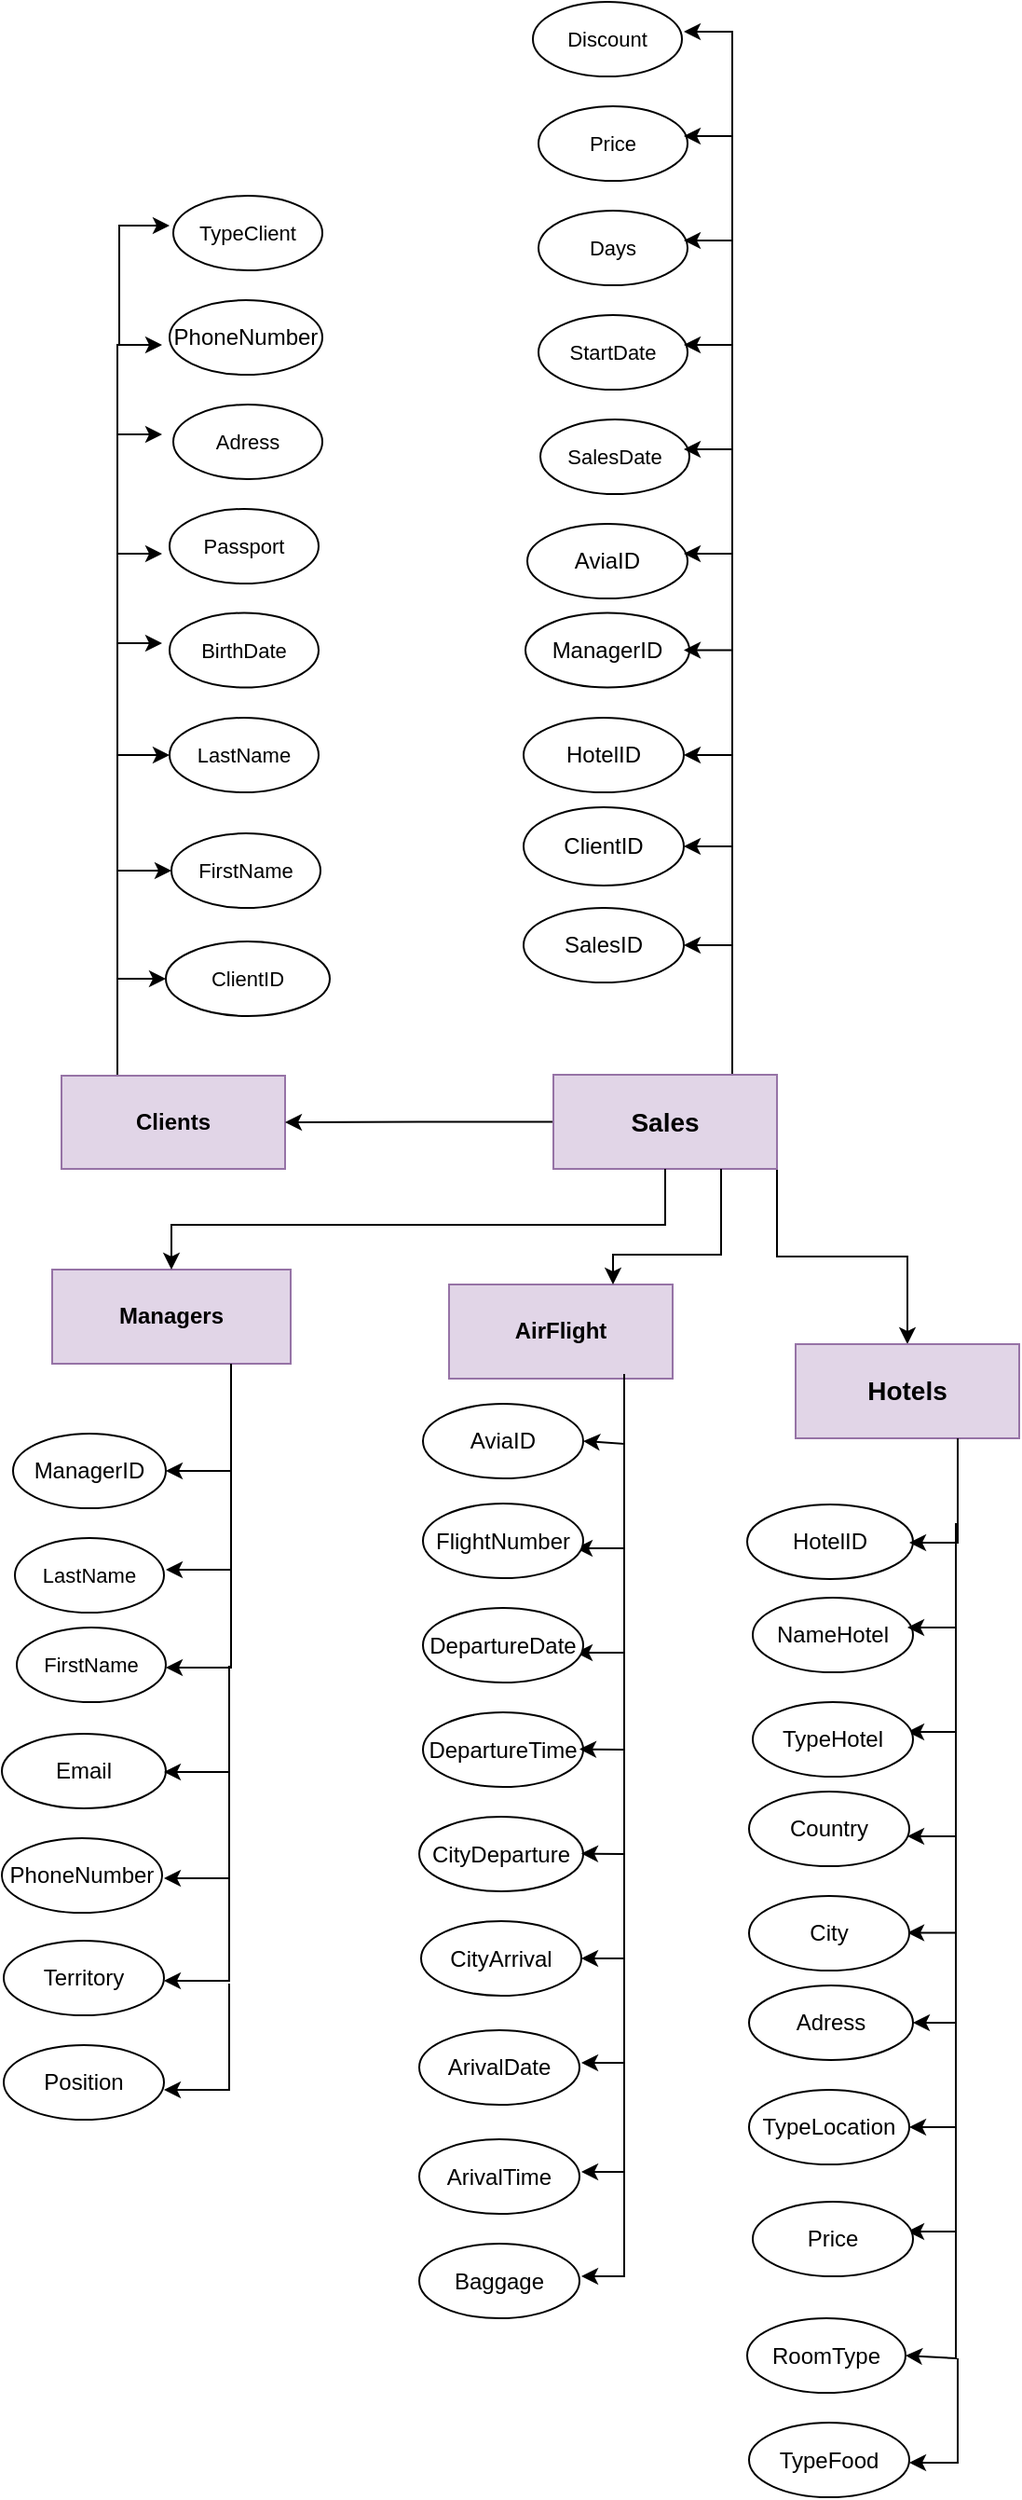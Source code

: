 <mxfile version="20.8.20" type="device" pages="3"><diagram name="Conceptual model" id="xDWapbQkAIJvkyDmPznt"><mxGraphModel dx="1050" dy="566" grid="1" gridSize="8" guides="1" tooltips="1" connect="1" arrows="1" fold="1" page="1" pageScale="1" pageWidth="827" pageHeight="1169" math="0" shadow="0"><root><mxCell id="hdHbJp8NvDyiRRHVNI1w-0"/><mxCell id="hdHbJp8NvDyiRRHVNI1w-1" parent="hdHbJp8NvDyiRRHVNI1w-0"/><mxCell id="hdHbJp8NvDyiRRHVNI1w-2" style="edgeStyle=orthogonalEdgeStyle;rounded=0;orthogonalLoop=1;jettySize=auto;html=1;exitX=0.25;exitY=0;exitDx=0;exitDy=0;entryX=0;entryY=0.5;entryDx=0;entryDy=0;" parent="hdHbJp8NvDyiRRHVNI1w-1" source="hdHbJp8NvDyiRRHVNI1w-5" target="hdHbJp8NvDyiRRHVNI1w-11" edge="1"><mxGeometry relative="1" as="geometry"/></mxCell><mxCell id="hdHbJp8NvDyiRRHVNI1w-3" style="edgeStyle=orthogonalEdgeStyle;rounded=0;orthogonalLoop=1;jettySize=auto;html=1;exitX=0.25;exitY=0;exitDx=0;exitDy=0;entryX=0;entryY=0.5;entryDx=0;entryDy=0;" parent="hdHbJp8NvDyiRRHVNI1w-1" source="hdHbJp8NvDyiRRHVNI1w-5" target="hdHbJp8NvDyiRRHVNI1w-10" edge="1"><mxGeometry relative="1" as="geometry"/></mxCell><mxCell id="hdHbJp8NvDyiRRHVNI1w-4" style="edgeStyle=orthogonalEdgeStyle;rounded=0;orthogonalLoop=1;jettySize=auto;html=1;exitX=0.25;exitY=0;exitDx=0;exitDy=0;entryX=0;entryY=0.5;entryDx=0;entryDy=0;" parent="hdHbJp8NvDyiRRHVNI1w-1" source="hdHbJp8NvDyiRRHVNI1w-5" target="hdHbJp8NvDyiRRHVNI1w-17" edge="1"><mxGeometry relative="1" as="geometry"/></mxCell><mxCell id="hdHbJp8NvDyiRRHVNI1w-5" value="&lt;font style=&quot;vertical-align: inherit;&quot;&gt;&lt;font style=&quot;vertical-align: inherit;&quot;&gt;Clients&lt;/font&gt;&lt;/font&gt;" style="rounded=0;whiteSpace=wrap;html=1;fillColor=#e1d5e7;strokeColor=#9673a6;fontStyle=1" parent="hdHbJp8NvDyiRRHVNI1w-1" vertex="1"><mxGeometry x="64" y="1160" width="120" height="50" as="geometry"/></mxCell><mxCell id="hdHbJp8NvDyiRRHVNI1w-6" style="edgeStyle=orthogonalEdgeStyle;rounded=0;orthogonalLoop=1;jettySize=auto;html=1;exitX=1;exitY=0.5;exitDx=0;exitDy=0;entryX=1;entryY=0.5;entryDx=0;entryDy=0;" parent="hdHbJp8NvDyiRRHVNI1w-1" source="hdHbJp8NvDyiRRHVNI1w-9" target="hdHbJp8NvDyiRRHVNI1w-15" edge="1"><mxGeometry relative="1" as="geometry"><Array as="points"><mxPoint x="424" y="1185"/><mxPoint x="424" y="1037"/></Array></mxGeometry></mxCell><mxCell id="hdHbJp8NvDyiRRHVNI1w-7" style="edgeStyle=orthogonalEdgeStyle;rounded=0;orthogonalLoop=1;jettySize=auto;html=1;exitX=0;exitY=0.5;exitDx=0;exitDy=0;" parent="hdHbJp8NvDyiRRHVNI1w-1" source="hdHbJp8NvDyiRRHVNI1w-9" target="hdHbJp8NvDyiRRHVNI1w-5" edge="1"><mxGeometry relative="1" as="geometry"/></mxCell><mxCell id="mk3TnKzvYk31EUG6SuTV-4" style="edgeStyle=orthogonalEdgeStyle;rounded=0;orthogonalLoop=1;jettySize=auto;html=1;exitX=1;exitY=1;exitDx=0;exitDy=0;" parent="hdHbJp8NvDyiRRHVNI1w-1" source="hdHbJp8NvDyiRRHVNI1w-9" target="hdHbJp8NvDyiRRHVNI1w-42" edge="1"><mxGeometry relative="1" as="geometry"/></mxCell><mxCell id="hdHbJp8NvDyiRRHVNI1w-9" value="&lt;span style=&quot;font-size: 14px&quot;&gt;Sales&lt;br&gt;&lt;/span&gt;" style="rounded=0;whiteSpace=wrap;html=1;fillColor=#e1d5e7;strokeColor=#9673a6;fontStyle=1" parent="hdHbJp8NvDyiRRHVNI1w-1" vertex="1"><mxGeometry x="328" y="1159.5" width="120" height="50.5" as="geometry"/></mxCell><mxCell id="hdHbJp8NvDyiRRHVNI1w-10" value="&lt;span style=&quot;font-size: 11px ; text-align: left&quot;&gt;&lt;font style=&quot;vertical-align: inherit;&quot;&gt;&lt;font style=&quot;vertical-align: inherit;&quot;&gt;FirstName&lt;/font&gt;&lt;/font&gt;&lt;/span&gt;" style="ellipse;whiteSpace=wrap;html=1;fontSize=11;" parent="hdHbJp8NvDyiRRHVNI1w-1" vertex="1"><mxGeometry x="123" y="1030" width="80" height="40" as="geometry"/></mxCell><mxCell id="hdHbJp8NvDyiRRHVNI1w-11" value="LastName" style="ellipse;whiteSpace=wrap;html=1;fontSize=11;" parent="hdHbJp8NvDyiRRHVNI1w-1" vertex="1"><mxGeometry x="122" y="968" width="80" height="40" as="geometry"/></mxCell><mxCell id="hdHbJp8NvDyiRRHVNI1w-12" value="ManagerID" style="ellipse;whiteSpace=wrap;html=1;fontSize=12;" parent="hdHbJp8NvDyiRRHVNI1w-1" vertex="1"><mxGeometry x="313" y="911.75" width="88" height="40" as="geometry"/></mxCell><mxCell id="hdHbJp8NvDyiRRHVNI1w-13" value="HotelID" style="ellipse;whiteSpace=wrap;html=1;fontSize=12;" parent="hdHbJp8NvDyiRRHVNI1w-1" vertex="1"><mxGeometry x="312" y="968" width="86" height="40" as="geometry"/></mxCell><mxCell id="hdHbJp8NvDyiRRHVNI1w-14" value="&lt;div style=&quot;text-align: left;&quot;&gt;&lt;span style=&quot;background-color: initial;&quot;&gt;SalesID&lt;/span&gt;&lt;/div&gt;" style="ellipse;whiteSpace=wrap;html=1;" parent="hdHbJp8NvDyiRRHVNI1w-1" vertex="1"><mxGeometry x="312" y="1070" width="86" height="40" as="geometry"/></mxCell><mxCell id="hdHbJp8NvDyiRRHVNI1w-15" value="ClientID" style="ellipse;whiteSpace=wrap;html=1;" parent="hdHbJp8NvDyiRRHVNI1w-1" vertex="1"><mxGeometry x="312" y="1016" width="86" height="42" as="geometry"/></mxCell><mxCell id="hdHbJp8NvDyiRRHVNI1w-16" style="edgeStyle=orthogonalEdgeStyle;rounded=0;orthogonalLoop=1;jettySize=auto;html=1;exitX=0.5;exitY=1;exitDx=0;exitDy=0;" parent="hdHbJp8NvDyiRRHVNI1w-1" edge="1"><mxGeometry relative="1" as="geometry"><mxPoint x="182" y="1152" as="sourcePoint"/><mxPoint x="182" y="1152" as="targetPoint"/></mxGeometry></mxCell><mxCell id="hdHbJp8NvDyiRRHVNI1w-17" value="&lt;font style=&quot;font-size: 11px&quot;&gt;&lt;font style=&quot;vertical-align: inherit;&quot;&gt;&lt;font style=&quot;vertical-align: inherit;&quot;&gt;ClientID&lt;/font&gt;&lt;/font&gt;&lt;/font&gt;" style="ellipse;whiteSpace=wrap;html=1;" parent="hdHbJp8NvDyiRRHVNI1w-1" vertex="1"><mxGeometry x="120" y="1088" width="88" height="40" as="geometry"/></mxCell><mxCell id="hdHbJp8NvDyiRRHVNI1w-18" value="PhoneNumber" style="ellipse;whiteSpace=wrap;html=1;" parent="hdHbJp8NvDyiRRHVNI1w-1" vertex="1"><mxGeometry x="122" y="744" width="82" height="40" as="geometry"/></mxCell><mxCell id="hdHbJp8NvDyiRRHVNI1w-19" value="TypeClient" style="ellipse;whiteSpace=wrap;html=1;fontSize=11;" parent="hdHbJp8NvDyiRRHVNI1w-1" vertex="1"><mxGeometry x="124" y="688" width="80" height="40" as="geometry"/></mxCell><mxCell id="hdHbJp8NvDyiRRHVNI1w-20" value="Adress" style="ellipse;whiteSpace=wrap;html=1;fontSize=11;" parent="hdHbJp8NvDyiRRHVNI1w-1" vertex="1"><mxGeometry x="124" y="800" width="80" height="40" as="geometry"/></mxCell><mxCell id="hdHbJp8NvDyiRRHVNI1w-21" value="" style="endArrow=classic;html=1;rounded=0;" parent="hdHbJp8NvDyiRRHVNI1w-1" edge="1"><mxGeometry width="50" height="50" relative="1" as="geometry"><mxPoint x="94" y="992" as="sourcePoint"/><mxPoint x="118" y="928" as="targetPoint"/><Array as="points"><mxPoint x="94" y="928"/></Array></mxGeometry></mxCell><mxCell id="hdHbJp8NvDyiRRHVNI1w-22" value="" style="endArrow=classic;html=1;rounded=0;" parent="hdHbJp8NvDyiRRHVNI1w-1" edge="1"><mxGeometry width="50" height="50" relative="1" as="geometry"><mxPoint x="94" y="936" as="sourcePoint"/><mxPoint x="118" y="880" as="targetPoint"/><Array as="points"><mxPoint x="94" y="880"/></Array></mxGeometry></mxCell><mxCell id="hdHbJp8NvDyiRRHVNI1w-23" value="" style="endArrow=classic;html=1;rounded=0;" parent="hdHbJp8NvDyiRRHVNI1w-1" edge="1"><mxGeometry width="50" height="50" relative="1" as="geometry"><mxPoint x="94" y="880" as="sourcePoint"/><mxPoint x="118" y="816" as="targetPoint"/><Array as="points"><mxPoint x="94" y="840"/><mxPoint x="94" y="816"/></Array></mxGeometry></mxCell><mxCell id="hdHbJp8NvDyiRRHVNI1w-24" value="AviaID" style="ellipse;whiteSpace=wrap;html=1;fontSize=12;" parent="hdHbJp8NvDyiRRHVNI1w-1" vertex="1"><mxGeometry x="314" y="864" width="86" height="40" as="geometry"/></mxCell><mxCell id="hdHbJp8NvDyiRRHVNI1w-25" value="" style="endArrow=classic;html=1;rounded=0;" parent="hdHbJp8NvDyiRRHVNI1w-1" target="hdHbJp8NvDyiRRHVNI1w-14" edge="1"><mxGeometry width="50" height="50" relative="1" as="geometry"><mxPoint x="424" y="1090" as="sourcePoint"/><mxPoint x="402" y="1096" as="targetPoint"/></mxGeometry></mxCell><mxCell id="hdHbJp8NvDyiRRHVNI1w-26" value="" style="endArrow=classic;html=1;rounded=0;entryX=1;entryY=0.5;entryDx=0;entryDy=0;" parent="hdHbJp8NvDyiRRHVNI1w-1" target="hdHbJp8NvDyiRRHVNI1w-13" edge="1"><mxGeometry width="50" height="50" relative="1" as="geometry"><mxPoint x="424" y="1048" as="sourcePoint"/><mxPoint x="474" y="984" as="targetPoint"/><Array as="points"><mxPoint x="424" y="988"/></Array></mxGeometry></mxCell><mxCell id="hdHbJp8NvDyiRRHVNI1w-27" value="" style="endArrow=classic;html=1;rounded=0;entryX=1;entryY=0.5;entryDx=0;entryDy=0;" parent="hdHbJp8NvDyiRRHVNI1w-1" edge="1"><mxGeometry width="50" height="50" relative="1" as="geometry"><mxPoint x="424" y="991.75" as="sourcePoint"/><mxPoint x="398" y="931.75" as="targetPoint"/><Array as="points"><mxPoint x="424" y="931.75"/></Array></mxGeometry></mxCell><mxCell id="hdHbJp8NvDyiRRHVNI1w-28" value="" style="endArrow=classic;html=1;rounded=0;entryX=1;entryY=0.5;entryDx=0;entryDy=0;" parent="hdHbJp8NvDyiRRHVNI1w-1" edge="1"><mxGeometry width="50" height="50" relative="1" as="geometry"><mxPoint x="424" y="940" as="sourcePoint"/><mxPoint x="398" y="880" as="targetPoint"/><Array as="points"><mxPoint x="424" y="880"/></Array></mxGeometry></mxCell><mxCell id="hdHbJp8NvDyiRRHVNI1w-42" value="&lt;span style=&quot;font-size: 14px&quot;&gt;Hotels&lt;br&gt;&lt;/span&gt;" style="rounded=0;whiteSpace=wrap;html=1;fillColor=#e1d5e7;strokeColor=#9673a6;fontStyle=1" parent="hdHbJp8NvDyiRRHVNI1w-1" vertex="1"><mxGeometry x="458" y="1304" width="120" height="50.5" as="geometry"/></mxCell><mxCell id="hdHbJp8NvDyiRRHVNI1w-43" value="" style="endArrow=classic;html=1;rounded=0;entryX=1;entryY=0.5;entryDx=0;entryDy=0;" parent="hdHbJp8NvDyiRRHVNI1w-1" edge="1"><mxGeometry width="50" height="50" relative="1" as="geometry"><mxPoint x="544" y="1456" as="sourcePoint"/><mxPoint x="518" y="1512" as="targetPoint"/><Array as="points"><mxPoint x="544" y="1512"/></Array></mxGeometry></mxCell><mxCell id="hdHbJp8NvDyiRRHVNI1w-44" value="Adress" style="ellipse;whiteSpace=wrap;html=1;fontSize=12;" parent="hdHbJp8NvDyiRRHVNI1w-1" vertex="1"><mxGeometry x="433" y="1648" width="88" height="40" as="geometry"/></mxCell><mxCell id="hdHbJp8NvDyiRRHVNI1w-45" value="&lt;div style=&quot;text-align: left;&quot;&gt;TypeLocation&lt;br&gt;&lt;/div&gt;" style="ellipse;whiteSpace=wrap;html=1;fontSize=12;" parent="hdHbJp8NvDyiRRHVNI1w-1" vertex="1"><mxGeometry x="433" y="1704" width="86" height="40" as="geometry"/></mxCell><mxCell id="hdHbJp8NvDyiRRHVNI1w-46" value="&lt;span style=&quot;font-size: 12px ; text-align: left&quot;&gt;Country&lt;/span&gt;" style="ellipse;whiteSpace=wrap;html=1;fontSize=12;" parent="hdHbJp8NvDyiRRHVNI1w-1" vertex="1"><mxGeometry x="433" y="1544" width="86" height="40" as="geometry"/></mxCell><mxCell id="hdHbJp8NvDyiRRHVNI1w-47" value="" style="endArrow=classic;html=1;rounded=0;entryX=1;entryY=0.5;entryDx=0;entryDy=0;" parent="hdHbJp8NvDyiRRHVNI1w-1" target="hdHbJp8NvDyiRRHVNI1w-45" edge="1"><mxGeometry width="50" height="50" relative="1" as="geometry"><mxPoint x="544" y="1616" as="sourcePoint"/><mxPoint x="594" y="1672" as="targetPoint"/><Array as="points"><mxPoint x="544" y="1724"/></Array></mxGeometry></mxCell><mxCell id="hdHbJp8NvDyiRRHVNI1w-48" value="" style="endArrow=classic;html=1;rounded=0;entryX=1;entryY=0.5;entryDx=0;entryDy=0;" parent="hdHbJp8NvDyiRRHVNI1w-1" edge="1"><mxGeometry width="50" height="50" relative="1" as="geometry"><mxPoint x="544" y="1568" as="sourcePoint"/><mxPoint x="518" y="1619.75" as="targetPoint"/><Array as="points"><mxPoint x="544" y="1619.75"/></Array></mxGeometry></mxCell><mxCell id="hdHbJp8NvDyiRRHVNI1w-49" value="" style="endArrow=classic;html=1;rounded=0;entryX=1;entryY=0.5;entryDx=0;entryDy=0;" parent="hdHbJp8NvDyiRRHVNI1w-1" edge="1"><mxGeometry width="50" height="50" relative="1" as="geometry"><mxPoint x="544" y="1512" as="sourcePoint"/><mxPoint x="518" y="1568" as="targetPoint"/><Array as="points"><mxPoint x="544" y="1568"/></Array></mxGeometry></mxCell><mxCell id="hdHbJp8NvDyiRRHVNI1w-50" value="&lt;div style=&quot;text-align: left;&quot;&gt;TypeHotel&lt;/div&gt;" style="ellipse;whiteSpace=wrap;html=1;fontSize=12;" parent="hdHbJp8NvDyiRRHVNI1w-1" vertex="1"><mxGeometry x="435" y="1496" width="86" height="40" as="geometry"/></mxCell><mxCell id="hdHbJp8NvDyiRRHVNI1w-51" value="&lt;div style=&quot;text-align: left;&quot;&gt;&lt;span style=&quot;background-color: initial;&quot;&gt;NameHotel&lt;/span&gt;&lt;/div&gt;" style="ellipse;whiteSpace=wrap;html=1;fontSize=12;" parent="hdHbJp8NvDyiRRHVNI1w-1" vertex="1"><mxGeometry x="435" y="1440" width="86" height="40" as="geometry"/></mxCell><mxCell id="hdHbJp8NvDyiRRHVNI1w-52" value="&lt;div style=&quot;text-align: left;&quot;&gt;HotelID&lt;/div&gt;" style="ellipse;whiteSpace=wrap;html=1;fontSize=12;" parent="hdHbJp8NvDyiRRHVNI1w-1" vertex="1"><mxGeometry x="432" y="1390" width="89" height="40" as="geometry"/></mxCell><mxCell id="hdHbJp8NvDyiRRHVNI1w-53" value="" style="endArrow=classic;html=1;rounded=0;entryX=1;entryY=0.5;entryDx=0;entryDy=0;" parent="hdHbJp8NvDyiRRHVNI1w-1" edge="1"><mxGeometry width="50" height="50" relative="1" as="geometry"><mxPoint x="544" y="1400" as="sourcePoint"/><mxPoint x="518" y="1456" as="targetPoint"/><Array as="points"><mxPoint x="544" y="1456"/></Array></mxGeometry></mxCell><mxCell id="hdHbJp8NvDyiRRHVNI1w-54" value="AirFlight" style="rounded=0;whiteSpace=wrap;html=1;fillColor=#e1d5e7;strokeColor=#9673a6;fontStyle=1" parent="hdHbJp8NvDyiRRHVNI1w-1" vertex="1"><mxGeometry x="272" y="1272" width="120" height="50.5" as="geometry"/></mxCell><mxCell id="hdHbJp8NvDyiRRHVNI1w-55" value="" style="endArrow=classic;html=1;rounded=0;entryX=1;entryY=0.5;entryDx=0;entryDy=0;" parent="hdHbJp8NvDyiRRHVNI1w-1" edge="1"><mxGeometry width="50" height="50" relative="1" as="geometry"><mxPoint x="366" y="1357.5" as="sourcePoint"/><mxPoint x="340" y="1413.5" as="targetPoint"/><Array as="points"><mxPoint x="366" y="1413.5"/></Array></mxGeometry></mxCell><mxCell id="hdHbJp8NvDyiRRHVNI1w-56" value="CityDeparture" style="ellipse;whiteSpace=wrap;html=1;fontSize=12;" parent="hdHbJp8NvDyiRRHVNI1w-1" vertex="1"><mxGeometry x="256" y="1557.5" width="88" height="40" as="geometry"/></mxCell><mxCell id="hdHbJp8NvDyiRRHVNI1w-57" value="&lt;div style=&quot;text-align: left;&quot;&gt;CityArrival&lt;br&gt;&lt;/div&gt;" style="ellipse;whiteSpace=wrap;html=1;fontSize=12;" parent="hdHbJp8NvDyiRRHVNI1w-1" vertex="1"><mxGeometry x="257" y="1613.5" width="86" height="40" as="geometry"/></mxCell><mxCell id="hdHbJp8NvDyiRRHVNI1w-58" value="DepartureTime" style="ellipse;whiteSpace=wrap;html=1;fontSize=12;" parent="hdHbJp8NvDyiRRHVNI1w-1" vertex="1"><mxGeometry x="258" y="1501.5" width="86" height="40" as="geometry"/></mxCell><mxCell id="hdHbJp8NvDyiRRHVNI1w-59" value="" style="endArrow=classic;html=1;rounded=0;entryX=1;entryY=0.5;entryDx=0;entryDy=0;" parent="hdHbJp8NvDyiRRHVNI1w-1" edge="1"><mxGeometry width="50" height="50" relative="1" as="geometry"><mxPoint x="366" y="1517.5" as="sourcePoint"/><mxPoint x="343" y="1577.25" as="targetPoint"/><Array as="points"><mxPoint x="366" y="1577.5"/></Array></mxGeometry></mxCell><mxCell id="hdHbJp8NvDyiRRHVNI1w-60" value="" style="endArrow=classic;html=1;rounded=0;entryX=1;entryY=0.5;entryDx=0;entryDy=0;" parent="hdHbJp8NvDyiRRHVNI1w-1" edge="1"><mxGeometry width="50" height="50" relative="1" as="geometry"><mxPoint x="366" y="1413.5" as="sourcePoint"/><mxPoint x="340" y="1469.5" as="targetPoint"/><Array as="points"><mxPoint x="366" y="1469.5"/></Array></mxGeometry></mxCell><mxCell id="hdHbJp8NvDyiRRHVNI1w-61" value="&lt;div style=&quot;text-align: left;&quot;&gt;DepartureDate&lt;br&gt;&lt;/div&gt;" style="ellipse;whiteSpace=wrap;html=1;fontSize=12;" parent="hdHbJp8NvDyiRRHVNI1w-1" vertex="1"><mxGeometry x="258" y="1445.5" width="86" height="40" as="geometry"/></mxCell><mxCell id="hdHbJp8NvDyiRRHVNI1w-62" value="&lt;div style=&quot;text-align: left;&quot;&gt;FlightNumber&lt;br&gt;&lt;/div&gt;" style="ellipse;whiteSpace=wrap;html=1;fontSize=12;" parent="hdHbJp8NvDyiRRHVNI1w-1" vertex="1"><mxGeometry x="258" y="1389.5" width="86" height="40" as="geometry"/></mxCell><mxCell id="hdHbJp8NvDyiRRHVNI1w-63" value="" style="endArrow=classic;html=1;rounded=0;entryX=1;entryY=0.5;entryDx=0;entryDy=0;" parent="hdHbJp8NvDyiRRHVNI1w-1" target="hdHbJp8NvDyiRRHVNI1w-65" edge="1"><mxGeometry width="50" height="50" relative="1" as="geometry"><mxPoint x="366" y="1320" as="sourcePoint"/><mxPoint x="340" y="1376" as="targetPoint"/><Array as="points"><mxPoint x="366" y="1357.5"/></Array></mxGeometry></mxCell><mxCell id="hdHbJp8NvDyiRRHVNI1w-64" value="&lt;div style=&quot;text-align: left;&quot;&gt;ArivalDate&lt;br&gt;&lt;/div&gt;" style="ellipse;whiteSpace=wrap;html=1;fontSize=12;" parent="hdHbJp8NvDyiRRHVNI1w-1" vertex="1"><mxGeometry x="256" y="1672" width="86" height="40" as="geometry"/></mxCell><mxCell id="hdHbJp8NvDyiRRHVNI1w-65" value="&lt;div style=&quot;text-align: left;&quot;&gt;AviaID&lt;/div&gt;" style="ellipse;whiteSpace=wrap;html=1;fontSize=12;" parent="hdHbJp8NvDyiRRHVNI1w-1" vertex="1"><mxGeometry x="258" y="1336" width="86" height="40" as="geometry"/></mxCell><mxCell id="hdHbJp8NvDyiRRHVNI1w-66" value="" style="endArrow=classic;html=1;rounded=0;entryX=1;entryY=0.5;entryDx=0;entryDy=0;" parent="hdHbJp8NvDyiRRHVNI1w-1" edge="1"><mxGeometry width="50" height="50" relative="1" as="geometry"><mxPoint x="366" y="1629.5" as="sourcePoint"/><mxPoint x="343" y="1689.5" as="targetPoint"/><Array as="points"><mxPoint x="366" y="1689.5"/></Array></mxGeometry></mxCell><mxCell id="hdHbJp8NvDyiRRHVNI1w-67" value="" style="endArrow=classic;html=1;rounded=0;entryX=1;entryY=0.5;entryDx=0;entryDy=0;" parent="hdHbJp8NvDyiRRHVNI1w-1" edge="1"><mxGeometry width="50" height="50" relative="1" as="geometry"><mxPoint x="366" y="1469.5" as="sourcePoint"/><mxPoint x="342" y="1521.25" as="targetPoint"/><Array as="points"><mxPoint x="366" y="1521.5"/></Array></mxGeometry></mxCell><mxCell id="hdHbJp8NvDyiRRHVNI1w-68" value="" style="endArrow=classic;html=1;rounded=0;entryX=1;entryY=0.5;entryDx=0;entryDy=0;" parent="hdHbJp8NvDyiRRHVNI1w-1" edge="1"><mxGeometry width="50" height="50" relative="1" as="geometry"><mxPoint x="366" y="1573.5" as="sourcePoint"/><mxPoint x="343" y="1633.5" as="targetPoint"/><Array as="points"><mxPoint x="366" y="1633.5"/></Array></mxGeometry></mxCell><mxCell id="hdHbJp8NvDyiRRHVNI1w-70" value="Passport" style="ellipse;whiteSpace=wrap;html=1;fontSize=11;" parent="hdHbJp8NvDyiRRHVNI1w-1" vertex="1"><mxGeometry x="122" y="856" width="80" height="40" as="geometry"/></mxCell><mxCell id="hdHbJp8NvDyiRRHVNI1w-71" value="BirthDate" style="ellipse;whiteSpace=wrap;html=1;fontSize=11;" parent="hdHbJp8NvDyiRRHVNI1w-1" vertex="1"><mxGeometry x="122" y="911.75" width="80" height="40" as="geometry"/></mxCell><mxCell id="hdHbJp8NvDyiRRHVNI1w-72" value="SalesDate" style="ellipse;whiteSpace=wrap;html=1;fontSize=11;" parent="hdHbJp8NvDyiRRHVNI1w-1" vertex="1"><mxGeometry x="321" y="808" width="80" height="40" as="geometry"/></mxCell><mxCell id="hdHbJp8NvDyiRRHVNI1w-73" value="&lt;div style=&quot;text-align: left;&quot;&gt;PhoneNumber&lt;br&gt;&lt;/div&gt;" style="ellipse;whiteSpace=wrap;html=1;fontSize=12;" parent="hdHbJp8NvDyiRRHVNI1w-1" vertex="1"><mxGeometry x="32" y="1569" width="86" height="40" as="geometry"/></mxCell><mxCell id="hdHbJp8NvDyiRRHVNI1w-74" value="&lt;span style=&quot;font-size: 11px ; text-align: left&quot;&gt;&lt;font style=&quot;vertical-align: inherit;&quot;&gt;&lt;font style=&quot;vertical-align: inherit;&quot;&gt;FirstName&lt;/font&gt;&lt;/font&gt;&lt;/span&gt;" style="ellipse;whiteSpace=wrap;html=1;fontSize=11;" parent="hdHbJp8NvDyiRRHVNI1w-1" vertex="1"><mxGeometry x="40" y="1456" width="80" height="40" as="geometry"/></mxCell><mxCell id="hdHbJp8NvDyiRRHVNI1w-75" value="LastName" style="ellipse;whiteSpace=wrap;html=1;fontSize=11;" parent="hdHbJp8NvDyiRRHVNI1w-1" vertex="1"><mxGeometry x="39" y="1408" width="80" height="40" as="geometry"/></mxCell><mxCell id="hdHbJp8NvDyiRRHVNI1w-76" value="Email" style="ellipse;whiteSpace=wrap;html=1;" parent="hdHbJp8NvDyiRRHVNI1w-1" vertex="1"><mxGeometry x="32" y="1513" width="88" height="40" as="geometry"/></mxCell><mxCell id="hdHbJp8NvDyiRRHVNI1w-77" value="ManagerID" style="ellipse;whiteSpace=wrap;html=1;" parent="hdHbJp8NvDyiRRHVNI1w-1" vertex="1"><mxGeometry x="38" y="1352" width="82" height="40" as="geometry"/></mxCell><mxCell id="hdHbJp8NvDyiRRHVNI1w-78" value="Managers" style="rounded=0;whiteSpace=wrap;html=1;fillColor=#e1d5e7;strokeColor=#9673a6;fontStyle=1" parent="hdHbJp8NvDyiRRHVNI1w-1" vertex="1"><mxGeometry x="59" y="1264" width="128" height="50.5" as="geometry"/></mxCell><mxCell id="hdHbJp8NvDyiRRHVNI1w-79" value="&lt;div style=&quot;text-align: left;&quot;&gt;Territory&lt;br&gt;&lt;/div&gt;" style="ellipse;whiteSpace=wrap;html=1;fontSize=12;" parent="hdHbJp8NvDyiRRHVNI1w-1" vertex="1"><mxGeometry x="33" y="1624" width="86" height="40" as="geometry"/></mxCell><mxCell id="hdHbJp8NvDyiRRHVNI1w-80" value="&lt;div style=&quot;text-align: left;&quot;&gt;Position&lt;br&gt;&lt;/div&gt;" style="ellipse;whiteSpace=wrap;html=1;fontSize=12;" parent="hdHbJp8NvDyiRRHVNI1w-1" vertex="1"><mxGeometry x="33" y="1680" width="86" height="40" as="geometry"/></mxCell><mxCell id="hdHbJp8NvDyiRRHVNI1w-81" value="" style="endArrow=classic;html=1;rounded=0;entryX=0.5;entryY=0;entryDx=0;entryDy=0;" parent="hdHbJp8NvDyiRRHVNI1w-1" source="hdHbJp8NvDyiRRHVNI1w-9" target="hdHbJp8NvDyiRRHVNI1w-78" edge="1"><mxGeometry width="50" height="50" relative="1" as="geometry"><mxPoint x="416" y="1330" as="sourcePoint"/><mxPoint x="72" y="1232" as="targetPoint"/><Array as="points"><mxPoint x="388" y="1240"/><mxPoint x="123" y="1240"/></Array></mxGeometry></mxCell><mxCell id="hdHbJp8NvDyiRRHVNI1w-82" value="" style="endArrow=classic;html=1;rounded=0;entryX=1;entryY=0.5;entryDx=0;entryDy=0;" parent="hdHbJp8NvDyiRRHVNI1w-1" edge="1"><mxGeometry width="50" height="50" relative="1" as="geometry"><mxPoint x="424" y="884" as="sourcePoint"/><mxPoint x="398" y="824" as="targetPoint"/><Array as="points"><mxPoint x="424" y="824"/></Array></mxGeometry></mxCell><mxCell id="hdHbJp8NvDyiRRHVNI1w-84" value="&lt;span style=&quot;font-size: 12px ; text-align: left&quot;&gt;City&lt;/span&gt;" style="ellipse;whiteSpace=wrap;html=1;fontSize=12;" parent="hdHbJp8NvDyiRRHVNI1w-1" vertex="1"><mxGeometry x="433" y="1600" width="86" height="40" as="geometry"/></mxCell><mxCell id="hdHbJp8NvDyiRRHVNI1w-89" value="StartDate" style="ellipse;whiteSpace=wrap;html=1;fontSize=11;" parent="hdHbJp8NvDyiRRHVNI1w-1" vertex="1"><mxGeometry x="320" y="752" width="80" height="40" as="geometry"/></mxCell><mxCell id="hdHbJp8NvDyiRRHVNI1w-90" value="" style="endArrow=classic;html=1;rounded=0;entryX=1;entryY=0.5;entryDx=0;entryDy=0;" parent="hdHbJp8NvDyiRRHVNI1w-1" edge="1"><mxGeometry width="50" height="50" relative="1" as="geometry"><mxPoint x="424" y="828" as="sourcePoint"/><mxPoint x="398" y="768" as="targetPoint"/><Array as="points"><mxPoint x="424" y="768"/></Array></mxGeometry></mxCell><mxCell id="hdHbJp8NvDyiRRHVNI1w-91" value="" style="endArrow=classic;html=1;rounded=0;exitX=0.75;exitY=1;exitDx=0;exitDy=0;" parent="hdHbJp8NvDyiRRHVNI1w-1" source="hdHbJp8NvDyiRRHVNI1w-9" edge="1"><mxGeometry width="50" height="50" relative="1" as="geometry"><mxPoint x="432" y="1208" as="sourcePoint"/><mxPoint x="360" y="1272" as="targetPoint"/><Array as="points"><mxPoint x="418" y="1256"/><mxPoint x="360" y="1256"/></Array></mxGeometry></mxCell><mxCell id="hdHbJp8NvDyiRRHVNI1w-92" value="" style="endArrow=classic;html=1;rounded=0;entryX=1;entryY=0.5;entryDx=0;entryDy=0;" parent="hdHbJp8NvDyiRRHVNI1w-1" edge="1"><mxGeometry width="50" height="50" relative="1" as="geometry"><mxPoint x="545" y="1354.5" as="sourcePoint"/><mxPoint x="519" y="1410.5" as="targetPoint"/><Array as="points"><mxPoint x="545" y="1410.5"/></Array></mxGeometry></mxCell><mxCell id="hdHbJp8NvDyiRRHVNI1w-93" value="" style="endArrow=classic;html=1;rounded=0;" parent="hdHbJp8NvDyiRRHVNI1w-1" edge="1"><mxGeometry width="50" height="50" relative="1" as="geometry"><mxPoint x="94" y="824" as="sourcePoint"/><mxPoint x="118" y="768" as="targetPoint"/><Array as="points"><mxPoint x="94" y="768"/></Array></mxGeometry></mxCell><mxCell id="hdHbJp8NvDyiRRHVNI1w-94" value="" style="endArrow=classic;html=1;rounded=0;" parent="hdHbJp8NvDyiRRHVNI1w-1" edge="1"><mxGeometry width="50" height="50" relative="1" as="geometry"><mxPoint x="95" y="768" as="sourcePoint"/><mxPoint x="122" y="704" as="targetPoint"/><Array as="points"><mxPoint x="95" y="704"/></Array></mxGeometry></mxCell><mxCell id="hdHbJp8NvDyiRRHVNI1w-95" value="" style="endArrow=classic;html=1;rounded=0;exitX=0.75;exitY=1;exitDx=0;exitDy=0;entryX=1;entryY=0.5;entryDx=0;entryDy=0;" parent="hdHbJp8NvDyiRRHVNI1w-1" source="hdHbJp8NvDyiRRHVNI1w-78" target="hdHbJp8NvDyiRRHVNI1w-77" edge="1"><mxGeometry width="50" height="50" relative="1" as="geometry"><mxPoint x="267" y="1442" as="sourcePoint"/><mxPoint x="317" y="1392" as="targetPoint"/><Array as="points"><mxPoint x="155" y="1372"/></Array></mxGeometry></mxCell><mxCell id="hdHbJp8NvDyiRRHVNI1w-96" value="" style="endArrow=classic;html=1;rounded=0;exitX=0.75;exitY=1;exitDx=0;exitDy=0;entryX=1;entryY=0.5;entryDx=0;entryDy=0;" parent="hdHbJp8NvDyiRRHVNI1w-1" edge="1"><mxGeometry width="50" height="50" relative="1" as="geometry"><mxPoint x="155" y="1368" as="sourcePoint"/><mxPoint x="120" y="1425" as="targetPoint"/><Array as="points"><mxPoint x="155" y="1425"/></Array></mxGeometry></mxCell><mxCell id="hdHbJp8NvDyiRRHVNI1w-97" value="" style="endArrow=classic;html=1;rounded=0;exitX=0.75;exitY=1;exitDx=0;exitDy=0;entryX=1;entryY=0.5;entryDx=0;entryDy=0;" parent="hdHbJp8NvDyiRRHVNI1w-1" edge="1"><mxGeometry width="50" height="50" relative="1" as="geometry"><mxPoint x="155" y="1420.5" as="sourcePoint"/><mxPoint x="120" y="1477.5" as="targetPoint"/><Array as="points"><mxPoint x="155" y="1477.5"/></Array></mxGeometry></mxCell><mxCell id="hdHbJp8NvDyiRRHVNI1w-98" value="" style="endArrow=classic;html=1;rounded=0;exitX=0.75;exitY=1;exitDx=0;exitDy=0;entryX=1;entryY=0.5;entryDx=0;entryDy=0;" parent="hdHbJp8NvDyiRRHVNI1w-1" edge="1"><mxGeometry width="50" height="50" relative="1" as="geometry"><mxPoint x="154" y="1476.5" as="sourcePoint"/><mxPoint x="119" y="1533.5" as="targetPoint"/><Array as="points"><mxPoint x="154" y="1533.5"/></Array></mxGeometry></mxCell><mxCell id="hdHbJp8NvDyiRRHVNI1w-99" value="" style="endArrow=classic;html=1;rounded=0;exitX=0.75;exitY=1;exitDx=0;exitDy=0;entryX=1;entryY=0.5;entryDx=0;entryDy=0;" parent="hdHbJp8NvDyiRRHVNI1w-1" edge="1"><mxGeometry width="50" height="50" relative="1" as="geometry"><mxPoint x="154" y="1533.5" as="sourcePoint"/><mxPoint x="119" y="1590.5" as="targetPoint"/><Array as="points"><mxPoint x="154" y="1590.5"/></Array></mxGeometry></mxCell><mxCell id="hdHbJp8NvDyiRRHVNI1w-100" value="" style="endArrow=classic;html=1;rounded=0;exitX=0.75;exitY=1;exitDx=0;exitDy=0;entryX=1;entryY=0.5;entryDx=0;entryDy=0;" parent="hdHbJp8NvDyiRRHVNI1w-1" edge="1"><mxGeometry width="50" height="50" relative="1" as="geometry"><mxPoint x="154" y="1588.5" as="sourcePoint"/><mxPoint x="119" y="1645.5" as="targetPoint"/><Array as="points"><mxPoint x="154" y="1645.5"/></Array></mxGeometry></mxCell><mxCell id="hdHbJp8NvDyiRRHVNI1w-101" value="" style="endArrow=classic;html=1;rounded=0;exitX=0.75;exitY=1;exitDx=0;exitDy=0;entryX=1;entryY=0.5;entryDx=0;entryDy=0;" parent="hdHbJp8NvDyiRRHVNI1w-1" edge="1"><mxGeometry width="50" height="50" relative="1" as="geometry"><mxPoint x="154" y="1647" as="sourcePoint"/><mxPoint x="119" y="1704" as="targetPoint"/><Array as="points"><mxPoint x="154" y="1704"/></Array></mxGeometry></mxCell><mxCell id="y0sEfSqy_UkF5taFsT_q-1" value="Days" style="ellipse;whiteSpace=wrap;html=1;fontSize=11;" parent="hdHbJp8NvDyiRRHVNI1w-1" vertex="1"><mxGeometry x="320" y="696" width="80" height="40" as="geometry"/></mxCell><mxCell id="y0sEfSqy_UkF5taFsT_q-2" value="" style="endArrow=classic;html=1;rounded=0;entryX=1;entryY=0.5;entryDx=0;entryDy=0;" parent="hdHbJp8NvDyiRRHVNI1w-1" edge="1"><mxGeometry width="50" height="50" relative="1" as="geometry"><mxPoint x="424" y="772" as="sourcePoint"/><mxPoint x="398" y="712" as="targetPoint"/><Array as="points"><mxPoint x="424" y="712"/></Array></mxGeometry></mxCell><mxCell id="y0sEfSqy_UkF5taFsT_q-3" value="Price" style="ellipse;whiteSpace=wrap;html=1;fontSize=11;" parent="hdHbJp8NvDyiRRHVNI1w-1" vertex="1"><mxGeometry x="320" y="640" width="80" height="40" as="geometry"/></mxCell><mxCell id="y0sEfSqy_UkF5taFsT_q-4" value="" style="endArrow=classic;html=1;rounded=0;entryX=1;entryY=0.5;entryDx=0;entryDy=0;" parent="hdHbJp8NvDyiRRHVNI1w-1" edge="1"><mxGeometry width="50" height="50" relative="1" as="geometry"><mxPoint x="424" y="716" as="sourcePoint"/><mxPoint x="398" y="656" as="targetPoint"/><Array as="points"><mxPoint x="424" y="656"/></Array></mxGeometry></mxCell><mxCell id="y0sEfSqy_UkF5taFsT_q-10" value="" style="endArrow=classic;html=1;rounded=0;" parent="hdHbJp8NvDyiRRHVNI1w-1" target="hdHbJp8NvDyiRRHVNI1w-44" edge="1"><mxGeometry width="50" height="50" relative="1" as="geometry"><mxPoint x="544" y="1668" as="sourcePoint"/><mxPoint x="360" y="1680" as="targetPoint"/></mxGeometry></mxCell><mxCell id="y0sEfSqy_UkF5taFsT_q-13" value="" style="endArrow=classic;html=1;rounded=0;entryX=1;entryY=0.5;entryDx=0;entryDy=0;" parent="hdHbJp8NvDyiRRHVNI1w-1" edge="1"><mxGeometry width="50" height="50" relative="1" as="geometry"><mxPoint x="544" y="1724" as="sourcePoint"/><mxPoint x="518" y="1780" as="targetPoint"/><Array as="points"><mxPoint x="544" y="1780"/></Array></mxGeometry></mxCell><mxCell id="y0sEfSqy_UkF5taFsT_q-14" value="&lt;div style=&quot;text-align: left;&quot;&gt;Price&lt;/div&gt;" style="ellipse;whiteSpace=wrap;html=1;fontSize=12;" parent="hdHbJp8NvDyiRRHVNI1w-1" vertex="1"><mxGeometry x="435" y="1764" width="86" height="40" as="geometry"/></mxCell><mxCell id="y0sEfSqy_UkF5taFsT_q-17" value="Discount" style="ellipse;whiteSpace=wrap;html=1;fontSize=11;" parent="hdHbJp8NvDyiRRHVNI1w-1" vertex="1"><mxGeometry x="317" y="584" width="80" height="40" as="geometry"/></mxCell><mxCell id="y0sEfSqy_UkF5taFsT_q-18" value="" style="endArrow=classic;html=1;rounded=0;entryX=1;entryY=0.5;entryDx=0;entryDy=0;" parent="hdHbJp8NvDyiRRHVNI1w-1" edge="1"><mxGeometry width="50" height="50" relative="1" as="geometry"><mxPoint x="424" y="660" as="sourcePoint"/><mxPoint x="398" y="600" as="targetPoint"/><Array as="points"><mxPoint x="424" y="600"/></Array></mxGeometry></mxCell><mxCell id="y0sEfSqy_UkF5taFsT_q-19" value="&lt;div style=&quot;text-align: left;&quot;&gt;ArivalTime&lt;br&gt;&lt;/div&gt;" style="ellipse;whiteSpace=wrap;html=1;fontSize=12;" parent="hdHbJp8NvDyiRRHVNI1w-1" vertex="1"><mxGeometry x="256" y="1730.5" width="86" height="40" as="geometry"/></mxCell><mxCell id="y0sEfSqy_UkF5taFsT_q-20" value="" style="endArrow=classic;html=1;rounded=0;entryX=1;entryY=0.5;entryDx=0;entryDy=0;" parent="hdHbJp8NvDyiRRHVNI1w-1" edge="1"><mxGeometry width="50" height="50" relative="1" as="geometry"><mxPoint x="366" y="1688" as="sourcePoint"/><mxPoint x="343" y="1748" as="targetPoint"/><Array as="points"><mxPoint x="366" y="1748"/></Array></mxGeometry></mxCell><mxCell id="y0sEfSqy_UkF5taFsT_q-21" value="&lt;div style=&quot;text-align: left;&quot;&gt;Baggage&lt;/div&gt;" style="ellipse;whiteSpace=wrap;html=1;fontSize=12;" parent="hdHbJp8NvDyiRRHVNI1w-1" vertex="1"><mxGeometry x="256" y="1786.5" width="86" height="40" as="geometry"/></mxCell><mxCell id="y0sEfSqy_UkF5taFsT_q-22" value="" style="endArrow=classic;html=1;rounded=0;entryX=1;entryY=0.5;entryDx=0;entryDy=0;" parent="hdHbJp8NvDyiRRHVNI1w-1" edge="1"><mxGeometry width="50" height="50" relative="1" as="geometry"><mxPoint x="366" y="1744" as="sourcePoint"/><mxPoint x="343" y="1804" as="targetPoint"/><Array as="points"><mxPoint x="366" y="1804"/></Array></mxGeometry></mxCell><mxCell id="mk3TnKzvYk31EUG6SuTV-0" value="&lt;div style=&quot;text-align: left;&quot;&gt;TypeFood&lt;br&gt;&lt;/div&gt;" style="ellipse;whiteSpace=wrap;html=1;fontSize=12;" parent="hdHbJp8NvDyiRRHVNI1w-1" vertex="1"><mxGeometry x="433" y="1882.5" width="86" height="40" as="geometry"/></mxCell><mxCell id="mk3TnKzvYk31EUG6SuTV-1" value="&lt;div style=&quot;text-align: left;&quot;&gt;RoomType&lt;br&gt;&lt;/div&gt;" style="ellipse;whiteSpace=wrap;html=1;fontSize=12;" parent="hdHbJp8NvDyiRRHVNI1w-1" vertex="1"><mxGeometry x="432" y="1826.5" width="85" height="40" as="geometry"/></mxCell><mxCell id="mk3TnKzvYk31EUG6SuTV-2" value="" style="endArrow=classic;html=1;rounded=0;entryX=1;entryY=0.5;entryDx=0;entryDy=0;" parent="hdHbJp8NvDyiRRHVNI1w-1" target="mk3TnKzvYk31EUG6SuTV-1" edge="1"><mxGeometry width="50" height="50" relative="1" as="geometry"><mxPoint x="544" y="1744" as="sourcePoint"/><mxPoint x="519" y="1852" as="targetPoint"/><Array as="points"><mxPoint x="544" y="1848"/></Array></mxGeometry></mxCell><mxCell id="mk3TnKzvYk31EUG6SuTV-3" value="" style="endArrow=classic;html=1;rounded=0;entryX=1;entryY=0.5;entryDx=0;entryDy=0;" parent="hdHbJp8NvDyiRRHVNI1w-1" edge="1"><mxGeometry width="50" height="50" relative="1" as="geometry"><mxPoint x="545" y="1848" as="sourcePoint"/><mxPoint x="519" y="1904" as="targetPoint"/><Array as="points"><mxPoint x="545" y="1904"/></Array></mxGeometry></mxCell></root></mxGraphModel></diagram><diagram name="Logical model" id="LWMlE31awYZ3Z_uDV_WO"><mxGraphModel dx="1050" dy="1735" grid="1" gridSize="10" guides="1" tooltips="1" connect="1" arrows="1" fold="1" page="1" pageScale="1" pageWidth="827" pageHeight="1169" math="0" shadow="0"><root><mxCell id="ovrL9zBs5IWHOae2cHWF-0"/><mxCell id="ovrL9zBs5IWHOae2cHWF-1" parent="ovrL9zBs5IWHOae2cHWF-0"/><mxCell id="ovrL9zBs5IWHOae2cHWF-2" value="Managers" style="swimlane;fontStyle=0;childLayout=stackLayout;horizontal=1;startSize=26;fillColor=#E1D5E7;horizontalStack=0;resizeParent=1;resizeParentMax=0;resizeLast=0;collapsible=1;marginBottom=0;swimlaneFillColor=#ffffff;align=center;fontSize=14;strokeColor=#9673A6;" parent="ovrL9zBs5IWHOae2cHWF-1" vertex="1"><mxGeometry x="30" y="-810" width="210" height="246" as="geometry"/></mxCell><mxCell id="ovrL9zBs5IWHOae2cHWF-3" value="ManagerId int" style="shape=partialRectangle;top=0;left=0;right=0;bottom=1;align=left;verticalAlign=middle;fillColor=none;spacingLeft=34;spacingRight=4;overflow=hidden;rotatable=0;points=[[0,0.5],[1,0.5]];portConstraint=eastwest;dropTarget=0;fontStyle=1;fontSize=12;" parent="ovrL9zBs5IWHOae2cHWF-2" vertex="1"><mxGeometry y="26" width="210" height="30" as="geometry"/></mxCell><mxCell id="ovrL9zBs5IWHOae2cHWF-4" value="" style="shape=partialRectangle;top=0;left=0;bottom=0;fillColor=none;align=left;verticalAlign=middle;spacingLeft=4;spacingRight=4;overflow=hidden;rotatable=0;points=[];portConstraint=eastwest;part=1;fontSize=12;" parent="ovrL9zBs5IWHOae2cHWF-3" vertex="1" connectable="0"><mxGeometry width="30" height="30" as="geometry"/></mxCell><mxCell id="ovrL9zBs5IWHOae2cHWF-5" value="LastName char" style="shape=partialRectangle;top=0;left=0;right=0;bottom=0;align=left;verticalAlign=top;fillColor=none;spacingLeft=34;spacingRight=4;overflow=hidden;rotatable=0;points=[[0,0.5],[1,0.5]];portConstraint=eastwest;dropTarget=0;fontSize=12;" parent="ovrL9zBs5IWHOae2cHWF-2" vertex="1"><mxGeometry y="56" width="210" height="26" as="geometry"/></mxCell><mxCell id="ovrL9zBs5IWHOae2cHWF-6" value="" style="shape=partialRectangle;top=0;left=0;bottom=0;fillColor=none;align=left;verticalAlign=top;spacingLeft=4;spacingRight=4;overflow=hidden;rotatable=0;points=[];portConstraint=eastwest;part=1;fontSize=12;" parent="ovrL9zBs5IWHOae2cHWF-5" vertex="1" connectable="0"><mxGeometry width="30" height="26" as="geometry"/></mxCell><mxCell id="ovrL9zBs5IWHOae2cHWF-7" value="FirstName char" style="shape=partialRectangle;top=0;left=0;right=0;bottom=0;align=left;verticalAlign=top;fillColor=none;spacingLeft=34;spacingRight=4;overflow=hidden;rotatable=0;points=[[0,0.5],[1,0.5]];portConstraint=eastwest;dropTarget=0;fontSize=12;" parent="ovrL9zBs5IWHOae2cHWF-2" vertex="1"><mxGeometry y="82" width="210" height="26" as="geometry"/></mxCell><mxCell id="ovrL9zBs5IWHOae2cHWF-8" value="" style="shape=partialRectangle;top=0;left=0;bottom=0;fillColor=none;align=left;verticalAlign=top;spacingLeft=4;spacingRight=4;overflow=hidden;rotatable=0;points=[];portConstraint=eastwest;part=1;fontSize=12;" parent="ovrL9zBs5IWHOae2cHWF-7" vertex="1" connectable="0"><mxGeometry width="30" height="26" as="geometry"/></mxCell><mxCell id="ovrL9zBs5IWHOae2cHWF-9" value="Passport char" style="shape=partialRectangle;top=0;left=0;right=0;bottom=0;align=left;verticalAlign=top;fillColor=none;spacingLeft=34;spacingRight=4;overflow=hidden;rotatable=0;points=[[0,0.5],[1,0.5]];portConstraint=eastwest;dropTarget=0;fontSize=12;" parent="ovrL9zBs5IWHOae2cHWF-2" vertex="1"><mxGeometry y="108" width="210" height="26" as="geometry"/></mxCell><mxCell id="ovrL9zBs5IWHOae2cHWF-10" value="" style="shape=partialRectangle;top=0;left=0;bottom=0;fillColor=none;align=left;verticalAlign=top;spacingLeft=4;spacingRight=4;overflow=hidden;rotatable=0;points=[];portConstraint=eastwest;part=1;fontSize=12;" parent="ovrL9zBs5IWHOae2cHWF-9" vertex="1" connectable="0"><mxGeometry width="30" height="26" as="geometry"/></mxCell><mxCell id="ovrL9zBs5IWHOae2cHWF-11" value="Position char" style="shape=partialRectangle;top=0;left=0;right=0;bottom=0;align=left;verticalAlign=top;fillColor=none;spacingLeft=34;spacingRight=4;overflow=hidden;rotatable=0;points=[[0,0.5],[1,0.5]];portConstraint=eastwest;dropTarget=0;fontSize=12;" parent="ovrL9zBs5IWHOae2cHWF-2" vertex="1"><mxGeometry y="134" width="210" height="28" as="geometry"/></mxCell><mxCell id="ovrL9zBs5IWHOae2cHWF-12" value="" style="shape=partialRectangle;top=0;left=0;bottom=0;fillColor=none;align=left;verticalAlign=top;spacingLeft=4;spacingRight=4;overflow=hidden;rotatable=0;points=[];portConstraint=eastwest;part=1;fontSize=12;" parent="ovrL9zBs5IWHOae2cHWF-11" vertex="1" connectable="0"><mxGeometry y="-10.769" width="30" height="38.769" as="geometry"/></mxCell><mxCell id="ovrL9zBs5IWHOae2cHWF-13" value="PhoneNumber char" style="shape=partialRectangle;top=0;left=0;right=0;bottom=0;align=left;verticalAlign=top;fillColor=none;spacingLeft=34;spacingRight=4;overflow=hidden;rotatable=0;points=[[0,0.5],[1,0.5]];portConstraint=eastwest;dropTarget=0;fontSize=12;" parent="ovrL9zBs5IWHOae2cHWF-2" vertex="1"><mxGeometry y="162" width="210" height="28" as="geometry"/></mxCell><mxCell id="ovrL9zBs5IWHOae2cHWF-14" value="" style="shape=partialRectangle;top=0;left=0;bottom=0;fillColor=none;align=left;verticalAlign=top;spacingLeft=4;spacingRight=4;overflow=hidden;rotatable=0;points=[];portConstraint=eastwest;part=1;fontSize=12;" parent="ovrL9zBs5IWHOae2cHWF-13" vertex="1" connectable="0"><mxGeometry y="-10.769" width="30" height="38.769" as="geometry"/></mxCell><mxCell id="ovrL9zBs5IWHOae2cHWF-15" value="Email char" style="shape=partialRectangle;top=0;left=0;right=0;bottom=0;align=left;verticalAlign=top;fillColor=none;spacingLeft=34;spacingRight=4;overflow=hidden;rotatable=0;points=[[0,0.5],[1,0.5]];portConstraint=eastwest;dropTarget=0;fontSize=12;" parent="ovrL9zBs5IWHOae2cHWF-2" vertex="1"><mxGeometry y="190" width="210" height="28" as="geometry"/></mxCell><mxCell id="ovrL9zBs5IWHOae2cHWF-16" value="" style="shape=partialRectangle;top=0;left=0;bottom=0;fillColor=none;align=left;verticalAlign=top;spacingLeft=4;spacingRight=4;overflow=hidden;rotatable=0;points=[];portConstraint=eastwest;part=1;fontSize=12;" parent="ovrL9zBs5IWHOae2cHWF-15" vertex="1" connectable="0"><mxGeometry y="-10.769" width="30" height="38.769" as="geometry"/></mxCell><mxCell id="ovrL9zBs5IWHOae2cHWF-17" value="Territory char&#xA;" style="shape=partialRectangle;top=0;left=0;right=0;bottom=0;align=left;verticalAlign=top;fillColor=none;spacingLeft=34;spacingRight=4;overflow=hidden;rotatable=0;points=[[0,0.5],[1,0.5]];portConstraint=eastwest;dropTarget=0;fontSize=12;" parent="ovrL9zBs5IWHOae2cHWF-2" vertex="1"><mxGeometry y="218" width="210" height="28" as="geometry"/></mxCell><mxCell id="ovrL9zBs5IWHOae2cHWF-18" value="" style="shape=partialRectangle;top=0;left=0;bottom=0;fillColor=none;align=left;verticalAlign=top;spacingLeft=4;spacingRight=4;overflow=hidden;rotatable=0;points=[];portConstraint=eastwest;part=1;fontSize=12;" parent="ovrL9zBs5IWHOae2cHWF-17" vertex="1" connectable="0"><mxGeometry y="-10.769" width="30" height="38.769" as="geometry"/></mxCell><mxCell id="ovrL9zBs5IWHOae2cHWF-19" value="Hotels" style="swimlane;fontStyle=0;childLayout=stackLayout;horizontal=1;startSize=26;fillColor=#E1D5E7;horizontalStack=0;resizeParent=1;resizeParentMax=0;resizeLast=0;collapsible=1;marginBottom=0;swimlaneFillColor=#ffffff;align=center;fontSize=14;strokeColor=#9673A6;" parent="ovrL9zBs5IWHOae2cHWF-1" vertex="1"><mxGeometry x="550" y="-1169" width="210" height="302" as="geometry"/></mxCell><mxCell id="ovrL9zBs5IWHOae2cHWF-20" value="HotelId int" style="shape=partialRectangle;top=0;left=0;right=0;bottom=1;align=left;verticalAlign=middle;fillColor=none;spacingLeft=34;spacingRight=4;overflow=hidden;rotatable=0;points=[[0,0.5],[1,0.5]];portConstraint=eastwest;dropTarget=0;fontStyle=1;fontSize=12;" parent="ovrL9zBs5IWHOae2cHWF-19" vertex="1"><mxGeometry y="26" width="210" height="30" as="geometry"/></mxCell><mxCell id="ovrL9zBs5IWHOae2cHWF-21" value="" style="shape=partialRectangle;top=0;left=0;bottom=0;fillColor=none;align=left;verticalAlign=middle;spacingLeft=4;spacingRight=4;overflow=hidden;rotatable=0;points=[];portConstraint=eastwest;part=1;fontSize=12;" parent="ovrL9zBs5IWHOae2cHWF-20" vertex="1" connectable="0"><mxGeometry width="30" height="30" as="geometry"/></mxCell><mxCell id="ovrL9zBs5IWHOae2cHWF-22" value="HotelName char" style="shape=partialRectangle;top=0;left=0;right=0;bottom=0;align=left;verticalAlign=top;fillColor=none;spacingLeft=34;spacingRight=4;overflow=hidden;rotatable=0;points=[[0,0.5],[1,0.5]];portConstraint=eastwest;dropTarget=0;fontSize=12;" parent="ovrL9zBs5IWHOae2cHWF-19" vertex="1"><mxGeometry y="56" width="210" height="26" as="geometry"/></mxCell><mxCell id="ovrL9zBs5IWHOae2cHWF-23" value="" style="shape=partialRectangle;top=0;left=0;bottom=0;fillColor=none;align=left;verticalAlign=top;spacingLeft=4;spacingRight=4;overflow=hidden;rotatable=0;points=[];portConstraint=eastwest;part=1;fontSize=12;" parent="ovrL9zBs5IWHOae2cHWF-22" vertex="1" connectable="0"><mxGeometry width="30" height="26" as="geometry"/></mxCell><mxCell id="ovrL9zBs5IWHOae2cHWF-24" value="HotelType char" style="shape=partialRectangle;top=0;left=0;right=0;bottom=0;align=left;verticalAlign=top;fillColor=none;spacingLeft=34;spacingRight=4;overflow=hidden;rotatable=0;points=[[0,0.5],[1,0.5]];portConstraint=eastwest;dropTarget=0;fontSize=12;" parent="ovrL9zBs5IWHOae2cHWF-19" vertex="1"><mxGeometry y="82" width="210" height="26" as="geometry"/></mxCell><mxCell id="ovrL9zBs5IWHOae2cHWF-25" value="" style="shape=partialRectangle;top=0;left=0;bottom=0;fillColor=none;align=left;verticalAlign=top;spacingLeft=4;spacingRight=4;overflow=hidden;rotatable=0;points=[];portConstraint=eastwest;part=1;fontSize=12;" parent="ovrL9zBs5IWHOae2cHWF-24" vertex="1" connectable="0"><mxGeometry width="30" height="26" as="geometry"/></mxCell><mxCell id="ovrL9zBs5IWHOae2cHWF-26" value="Country char" style="shape=partialRectangle;top=0;left=0;right=0;bottom=0;align=left;verticalAlign=top;fillColor=none;spacingLeft=34;spacingRight=4;overflow=hidden;rotatable=0;points=[[0,0.5],[1,0.5]];portConstraint=eastwest;dropTarget=0;fontSize=12;" parent="ovrL9zBs5IWHOae2cHWF-19" vertex="1"><mxGeometry y="108" width="210" height="26" as="geometry"/></mxCell><mxCell id="ovrL9zBs5IWHOae2cHWF-27" value="" style="shape=partialRectangle;top=0;left=0;bottom=0;fillColor=none;align=left;verticalAlign=top;spacingLeft=4;spacingRight=4;overflow=hidden;rotatable=0;points=[];portConstraint=eastwest;part=1;fontSize=12;" parent="ovrL9zBs5IWHOae2cHWF-26" vertex="1" connectable="0"><mxGeometry width="30" height="26" as="geometry"/></mxCell><mxCell id="ovrL9zBs5IWHOae2cHWF-28" value="City char" style="shape=partialRectangle;top=0;left=0;right=0;bottom=0;align=left;verticalAlign=top;fillColor=none;spacingLeft=34;spacingRight=4;overflow=hidden;rotatable=0;points=[[0,0.5],[1,0.5]];portConstraint=eastwest;dropTarget=0;fontSize=12;" parent="ovrL9zBs5IWHOae2cHWF-19" vertex="1"><mxGeometry y="134" width="210" height="28" as="geometry"/></mxCell><mxCell id="ovrL9zBs5IWHOae2cHWF-29" value="" style="shape=partialRectangle;top=0;left=0;bottom=0;fillColor=none;align=left;verticalAlign=top;spacingLeft=4;spacingRight=4;overflow=hidden;rotatable=0;points=[];portConstraint=eastwest;part=1;fontSize=12;" parent="ovrL9zBs5IWHOae2cHWF-28" vertex="1" connectable="0"><mxGeometry y="-10.769" width="30" height="38.769" as="geometry"/></mxCell><mxCell id="j3fz96K_7efaoju8tgrD-15" value="Address char&#xA;" style="shape=partialRectangle;top=0;left=0;right=0;bottom=0;align=left;verticalAlign=top;fillColor=none;spacingLeft=34;spacingRight=4;overflow=hidden;rotatable=0;points=[[0,0.5],[1,0.5]];portConstraint=eastwest;dropTarget=0;fontSize=12;" parent="ovrL9zBs5IWHOae2cHWF-19" vertex="1"><mxGeometry y="162" width="210" height="28" as="geometry"/></mxCell><mxCell id="j3fz96K_7efaoju8tgrD-16" value="" style="shape=partialRectangle;top=0;left=0;bottom=0;fillColor=none;align=left;verticalAlign=top;spacingLeft=4;spacingRight=4;overflow=hidden;rotatable=0;points=[];portConstraint=eastwest;part=1;fontSize=12;" parent="j3fz96K_7efaoju8tgrD-15" vertex="1" connectable="0"><mxGeometry y="-10.769" width="30" height="38.769" as="geometry"/></mxCell><mxCell id="ovrL9zBs5IWHOae2cHWF-30" value="LocationType char" style="shape=partialRectangle;top=0;left=0;right=0;bottom=0;align=left;verticalAlign=top;fillColor=none;spacingLeft=34;spacingRight=4;overflow=hidden;rotatable=0;points=[[0,0.5],[1,0.5]];portConstraint=eastwest;dropTarget=0;fontSize=12;" parent="ovrL9zBs5IWHOae2cHWF-19" vertex="1"><mxGeometry y="190" width="210" height="28" as="geometry"/></mxCell><mxCell id="ovrL9zBs5IWHOae2cHWF-31" value="" style="shape=partialRectangle;top=0;left=0;bottom=0;fillColor=none;align=left;verticalAlign=top;spacingLeft=4;spacingRight=4;overflow=hidden;rotatable=0;points=[];portConstraint=eastwest;part=1;fontSize=12;" parent="ovrL9zBs5IWHOae2cHWF-30" vertex="1" connectable="0"><mxGeometry y="-10.769" width="30" height="38.769" as="geometry"/></mxCell><mxCell id="L1D9mqsVQmVa7QMawUr9-3" value="RoomType char&#xA;" style="shape=partialRectangle;top=0;left=0;right=0;bottom=0;align=left;verticalAlign=top;fillColor=none;spacingLeft=34;spacingRight=4;overflow=hidden;rotatable=0;points=[[0,0.5],[1,0.5]];portConstraint=eastwest;dropTarget=0;fontSize=12;" vertex="1" parent="ovrL9zBs5IWHOae2cHWF-19"><mxGeometry y="218" width="210" height="28" as="geometry"/></mxCell><mxCell id="L1D9mqsVQmVa7QMawUr9-4" value="" style="shape=partialRectangle;top=0;left=0;bottom=0;fillColor=none;align=left;verticalAlign=top;spacingLeft=4;spacingRight=4;overflow=hidden;rotatable=0;points=[];portConstraint=eastwest;part=1;fontSize=12;" vertex="1" connectable="0" parent="L1D9mqsVQmVa7QMawUr9-3"><mxGeometry y="-10.769" width="30" height="38.769" as="geometry"/></mxCell><mxCell id="L1D9mqsVQmVa7QMawUr9-1" value="TypeFood char" style="shape=partialRectangle;top=0;left=0;right=0;bottom=0;align=left;verticalAlign=top;fillColor=none;spacingLeft=34;spacingRight=4;overflow=hidden;rotatable=0;points=[[0,0.5],[1,0.5]];portConstraint=eastwest;dropTarget=0;fontSize=12;" vertex="1" parent="ovrL9zBs5IWHOae2cHWF-19"><mxGeometry y="246" width="210" height="28" as="geometry"/></mxCell><mxCell id="L1D9mqsVQmVa7QMawUr9-2" value="" style="shape=partialRectangle;top=0;left=0;bottom=0;fillColor=none;align=left;verticalAlign=top;spacingLeft=4;spacingRight=4;overflow=hidden;rotatable=0;points=[];portConstraint=eastwest;part=1;fontSize=12;" vertex="1" connectable="0" parent="L1D9mqsVQmVa7QMawUr9-1"><mxGeometry y="-10.769" width="30" height="38.769" as="geometry"/></mxCell><mxCell id="ovrL9zBs5IWHOae2cHWF-32" value="Price float&#xA;" style="shape=partialRectangle;top=0;left=0;right=0;bottom=0;align=left;verticalAlign=top;fillColor=none;spacingLeft=34;spacingRight=4;overflow=hidden;rotatable=0;points=[[0,0.5],[1,0.5]];portConstraint=eastwest;dropTarget=0;fontSize=12;" parent="ovrL9zBs5IWHOae2cHWF-19" vertex="1"><mxGeometry y="274" width="210" height="28" as="geometry"/></mxCell><mxCell id="ovrL9zBs5IWHOae2cHWF-33" value="" style="shape=partialRectangle;top=0;left=0;bottom=0;fillColor=none;align=left;verticalAlign=top;spacingLeft=4;spacingRight=4;overflow=hidden;rotatable=0;points=[];portConstraint=eastwest;part=1;fontSize=12;" parent="ovrL9zBs5IWHOae2cHWF-32" vertex="1" connectable="0"><mxGeometry y="-10.769" width="30" height="38.769" as="geometry"/></mxCell><mxCell id="ovrL9zBs5IWHOae2cHWF-34" value="" style="shape=partialRectangle;top=0;left=0;right=0;bottom=0;align=left;verticalAlign=top;fillColor=none;spacingLeft=34;spacingRight=4;overflow=hidden;rotatable=0;points=[[0,0.5],[1,0.5]];portConstraint=eastwest;dropTarget=0;fontSize=12;" parent="ovrL9zBs5IWHOae2cHWF-1" vertex="1"><mxGeometry x="280" y="-1056" width="240" as="geometry"/></mxCell><mxCell id="ovrL9zBs5IWHOae2cHWF-35" value="" style="shape=partialRectangle;top=0;left=0;bottom=0;fillColor=none;align=left;verticalAlign=top;spacingLeft=4;spacingRight=4;overflow=hidden;rotatable=0;points=[];portConstraint=eastwest;part=1;fontSize=12;" parent="ovrL9zBs5IWHOae2cHWF-34" vertex="1" connectable="0"><mxGeometry width="30" as="geometry"/></mxCell><mxCell id="ovrL9zBs5IWHOae2cHWF-36" value="AirFlight" style="swimlane;fontStyle=0;childLayout=stackLayout;horizontal=1;startSize=26;fillColor=#E1D5E7;horizontalStack=0;resizeParent=1;resizeParentMax=0;resizeLast=0;collapsible=1;marginBottom=0;swimlaneFillColor=#ffffff;align=center;fontSize=14;strokeColor=#9673A6;" parent="ovrL9zBs5IWHOae2cHWF-1" vertex="1"><mxGeometry x="600" y="-823" width="210" height="272" as="geometry"/></mxCell><mxCell id="ovrL9zBs5IWHOae2cHWF-37" value="AviaId int" style="shape=partialRectangle;top=0;left=0;right=0;bottom=1;align=left;verticalAlign=middle;fillColor=none;spacingLeft=34;spacingRight=4;overflow=hidden;rotatable=0;points=[[0,0.5],[1,0.5]];portConstraint=eastwest;dropTarget=0;fontStyle=1;fontSize=12;" parent="ovrL9zBs5IWHOae2cHWF-36" vertex="1"><mxGeometry y="26" width="210" height="30" as="geometry"/></mxCell><mxCell id="ovrL9zBs5IWHOae2cHWF-38" value="" style="shape=partialRectangle;top=0;left=0;bottom=0;fillColor=none;align=left;verticalAlign=middle;spacingLeft=4;spacingRight=4;overflow=hidden;rotatable=0;points=[];portConstraint=eastwest;part=1;fontSize=12;" parent="ovrL9zBs5IWHOae2cHWF-37" vertex="1" connectable="0"><mxGeometry width="30" height="30" as="geometry"/></mxCell><mxCell id="ovrL9zBs5IWHOae2cHWF-39" value="DepartureDate date" style="shape=partialRectangle;top=0;left=0;right=0;bottom=0;align=left;verticalAlign=top;fillColor=none;spacingLeft=34;spacingRight=4;overflow=hidden;rotatable=0;points=[[0,0.5],[1,0.5]];portConstraint=eastwest;dropTarget=0;fontSize=12;" parent="ovrL9zBs5IWHOae2cHWF-36" vertex="1"><mxGeometry y="56" width="210" height="26" as="geometry"/></mxCell><mxCell id="ovrL9zBs5IWHOae2cHWF-40" value="" style="shape=partialRectangle;top=0;left=0;bottom=0;fillColor=none;align=left;verticalAlign=top;spacingLeft=4;spacingRight=4;overflow=hidden;rotatable=0;points=[];portConstraint=eastwest;part=1;fontSize=12;" parent="ovrL9zBs5IWHOae2cHWF-39" vertex="1" connectable="0"><mxGeometry width="30" height="26" as="geometry"/></mxCell><mxCell id="ovrL9zBs5IWHOae2cHWF-41" value="DepartureTime date" style="shape=partialRectangle;top=0;left=0;right=0;bottom=0;align=left;verticalAlign=top;fillColor=none;spacingLeft=34;spacingRight=4;overflow=hidden;rotatable=0;points=[[0,0.5],[1,0.5]];portConstraint=eastwest;dropTarget=0;fontSize=12;" parent="ovrL9zBs5IWHOae2cHWF-36" vertex="1"><mxGeometry y="82" width="210" height="26" as="geometry"/></mxCell><mxCell id="ovrL9zBs5IWHOae2cHWF-42" value="" style="shape=partialRectangle;top=0;left=0;bottom=0;fillColor=none;align=left;verticalAlign=top;spacingLeft=4;spacingRight=4;overflow=hidden;rotatable=0;points=[];portConstraint=eastwest;part=1;fontSize=12;" parent="ovrL9zBs5IWHOae2cHWF-41" vertex="1" connectable="0"><mxGeometry width="30" height="26" as="geometry"/></mxCell><mxCell id="ovrL9zBs5IWHOae2cHWF-43" value="CityDeparture char" style="shape=partialRectangle;top=0;left=0;right=0;bottom=0;align=left;verticalAlign=top;fillColor=none;spacingLeft=34;spacingRight=4;overflow=hidden;rotatable=0;points=[[0,0.5],[1,0.5]];portConstraint=eastwest;dropTarget=0;fontSize=12;" parent="ovrL9zBs5IWHOae2cHWF-36" vertex="1"><mxGeometry y="108" width="210" height="26" as="geometry"/></mxCell><mxCell id="ovrL9zBs5IWHOae2cHWF-44" value="" style="shape=partialRectangle;top=0;left=0;bottom=0;fillColor=none;align=left;verticalAlign=top;spacingLeft=4;spacingRight=4;overflow=hidden;rotatable=0;points=[];portConstraint=eastwest;part=1;fontSize=12;" parent="ovrL9zBs5IWHOae2cHWF-43" vertex="1" connectable="0"><mxGeometry width="30" height="26" as="geometry"/></mxCell><mxCell id="ovrL9zBs5IWHOae2cHWF-45" value="CityArrival char" style="shape=partialRectangle;top=0;left=0;right=0;bottom=0;align=left;verticalAlign=top;fillColor=none;spacingLeft=34;spacingRight=4;overflow=hidden;rotatable=0;points=[[0,0.5],[1,0.5]];portConstraint=eastwest;dropTarget=0;fontSize=12;" parent="ovrL9zBs5IWHOae2cHWF-36" vertex="1"><mxGeometry y="134" width="210" height="28" as="geometry"/></mxCell><mxCell id="ovrL9zBs5IWHOae2cHWF-46" value="" style="shape=partialRectangle;top=0;left=0;bottom=0;fillColor=none;align=left;verticalAlign=top;spacingLeft=4;spacingRight=4;overflow=hidden;rotatable=0;points=[];portConstraint=eastwest;part=1;fontSize=12;" parent="ovrL9zBs5IWHOae2cHWF-45" vertex="1" connectable="0"><mxGeometry y="-10.769" width="30" height="38.769" as="geometry"/></mxCell><mxCell id="ovrL9zBs5IWHOae2cHWF-47" value="ArrivalDate date" style="shape=partialRectangle;top=0;left=0;right=0;bottom=0;align=left;verticalAlign=top;fillColor=none;spacingLeft=34;spacingRight=4;overflow=hidden;rotatable=0;points=[[0,0.5],[1,0.5]];portConstraint=eastwest;dropTarget=0;fontSize=12;" parent="ovrL9zBs5IWHOae2cHWF-36" vertex="1"><mxGeometry y="162" width="210" height="28" as="geometry"/></mxCell><mxCell id="ovrL9zBs5IWHOae2cHWF-48" value="" style="shape=partialRectangle;top=0;left=0;bottom=0;fillColor=none;align=left;verticalAlign=top;spacingLeft=4;spacingRight=4;overflow=hidden;rotatable=0;points=[];portConstraint=eastwest;part=1;fontSize=12;" parent="ovrL9zBs5IWHOae2cHWF-47" vertex="1" connectable="0"><mxGeometry y="-10.769" width="30" height="38.769" as="geometry"/></mxCell><mxCell id="ovrL9zBs5IWHOae2cHWF-49" value="ArrivalTime date&#xA;" style="shape=partialRectangle;top=0;left=0;right=0;bottom=0;align=left;verticalAlign=top;fillColor=none;spacingLeft=34;spacingRight=4;overflow=hidden;rotatable=0;points=[[0,0.5],[1,0.5]];portConstraint=eastwest;dropTarget=0;fontSize=12;" parent="ovrL9zBs5IWHOae2cHWF-36" vertex="1"><mxGeometry y="190" width="210" height="28" as="geometry"/></mxCell><mxCell id="ovrL9zBs5IWHOae2cHWF-50" value="" style="shape=partialRectangle;top=0;left=0;bottom=0;fillColor=none;align=left;verticalAlign=top;spacingLeft=4;spacingRight=4;overflow=hidden;rotatable=0;points=[];portConstraint=eastwest;part=1;fontSize=12;" parent="ovrL9zBs5IWHOae2cHWF-49" vertex="1" connectable="0"><mxGeometry y="-10.769" width="30" height="38.769" as="geometry"/></mxCell><mxCell id="ovrL9zBs5IWHOae2cHWF-51" value="Baggage char&#xA;" style="shape=partialRectangle;top=0;left=0;right=0;bottom=0;align=left;verticalAlign=top;fillColor=none;spacingLeft=34;spacingRight=4;overflow=hidden;rotatable=0;points=[[0,0.5],[1,0.5]];portConstraint=eastwest;dropTarget=0;fontSize=12;" parent="ovrL9zBs5IWHOae2cHWF-36" vertex="1"><mxGeometry y="218" width="210" height="28" as="geometry"/></mxCell><mxCell id="ovrL9zBs5IWHOae2cHWF-52" value="" style="shape=partialRectangle;top=0;left=0;bottom=0;fillColor=none;align=left;verticalAlign=top;spacingLeft=4;spacingRight=4;overflow=hidden;rotatable=0;points=[];portConstraint=eastwest;part=1;fontSize=12;" parent="ovrL9zBs5IWHOae2cHWF-51" vertex="1" connectable="0"><mxGeometry y="-10.769" width="30" height="38.769" as="geometry"/></mxCell><mxCell id="g4lsSiEUqqtfNA2GMBpd-0" value="FlightNumber char&#xA;" style="shape=partialRectangle;top=0;left=0;right=0;bottom=0;align=left;verticalAlign=top;fillColor=none;spacingLeft=34;spacingRight=4;overflow=hidden;rotatable=0;points=[[0,0.5],[1,0.5]];portConstraint=eastwest;dropTarget=0;fontSize=12;" vertex="1" parent="ovrL9zBs5IWHOae2cHWF-36"><mxGeometry y="246" width="210" height="26" as="geometry"/></mxCell><mxCell id="g4lsSiEUqqtfNA2GMBpd-1" value="" style="shape=partialRectangle;top=0;left=0;bottom=0;fillColor=none;align=left;verticalAlign=top;spacingLeft=4;spacingRight=4;overflow=hidden;rotatable=0;points=[];portConstraint=eastwest;part=1;fontSize=12;" vertex="1" connectable="0" parent="g4lsSiEUqqtfNA2GMBpd-0"><mxGeometry width="30" height="26" as="geometry"/></mxCell><mxCell id="ovrL9zBs5IWHOae2cHWF-53" value="Clients" style="swimlane;fontStyle=0;childLayout=stackLayout;horizontal=1;startSize=26;fillColor=#E1D5E7;horizontalStack=0;resizeParent=1;resizeParentMax=0;resizeLast=0;collapsible=1;marginBottom=0;swimlaneFillColor=#ffffff;align=center;fontSize=14;strokeColor=#9673A6;" parent="ovrL9zBs5IWHOae2cHWF-1" vertex="1"><mxGeometry x="30" y="-1160" width="210" height="246" as="geometry"/></mxCell><mxCell id="ovrL9zBs5IWHOae2cHWF-54" value="ClientId int" style="shape=partialRectangle;top=0;left=0;right=0;bottom=1;align=left;verticalAlign=middle;fillColor=none;spacingLeft=34;spacingRight=4;overflow=hidden;rotatable=0;points=[[0,0.5],[1,0.5]];portConstraint=eastwest;dropTarget=0;fontStyle=1;fontSize=12;" parent="ovrL9zBs5IWHOae2cHWF-53" vertex="1"><mxGeometry y="26" width="210" height="30" as="geometry"/></mxCell><mxCell id="ovrL9zBs5IWHOae2cHWF-55" value="" style="shape=partialRectangle;top=0;left=0;bottom=0;fillColor=none;align=left;verticalAlign=middle;spacingLeft=4;spacingRight=4;overflow=hidden;rotatable=0;points=[];portConstraint=eastwest;part=1;fontSize=12;" parent="ovrL9zBs5IWHOae2cHWF-54" vertex="1" connectable="0"><mxGeometry width="30" height="30" as="geometry"/></mxCell><mxCell id="ovrL9zBs5IWHOae2cHWF-56" value="FirstName char" style="shape=partialRectangle;top=0;left=0;right=0;bottom=0;align=left;verticalAlign=top;fillColor=none;spacingLeft=34;spacingRight=4;overflow=hidden;rotatable=0;points=[[0,0.5],[1,0.5]];portConstraint=eastwest;dropTarget=0;fontSize=12;" parent="ovrL9zBs5IWHOae2cHWF-53" vertex="1"><mxGeometry y="56" width="210" height="26" as="geometry"/></mxCell><mxCell id="ovrL9zBs5IWHOae2cHWF-57" value="" style="shape=partialRectangle;top=0;left=0;bottom=0;fillColor=none;align=left;verticalAlign=top;spacingLeft=4;spacingRight=4;overflow=hidden;rotatable=0;points=[];portConstraint=eastwest;part=1;fontSize=12;" parent="ovrL9zBs5IWHOae2cHWF-56" vertex="1" connectable="0"><mxGeometry width="30" height="26" as="geometry"/></mxCell><mxCell id="ovrL9zBs5IWHOae2cHWF-58" value="LastName char&#xA;" style="shape=partialRectangle;top=0;left=0;right=0;bottom=0;align=left;verticalAlign=top;fillColor=none;spacingLeft=34;spacingRight=4;overflow=hidden;rotatable=0;points=[[0,0.5],[1,0.5]];portConstraint=eastwest;dropTarget=0;fontSize=12;" parent="ovrL9zBs5IWHOae2cHWF-53" vertex="1"><mxGeometry y="82" width="210" height="26" as="geometry"/></mxCell><mxCell id="ovrL9zBs5IWHOae2cHWF-59" value="" style="shape=partialRectangle;top=0;left=0;bottom=0;fillColor=none;align=left;verticalAlign=top;spacingLeft=4;spacingRight=4;overflow=hidden;rotatable=0;points=[];portConstraint=eastwest;part=1;fontSize=12;" parent="ovrL9zBs5IWHOae2cHWF-58" vertex="1" connectable="0"><mxGeometry width="30" height="26" as="geometry"/></mxCell><mxCell id="ovrL9zBs5IWHOae2cHWF-60" value="TypeClient char" style="shape=partialRectangle;top=0;left=0;right=0;bottom=0;align=left;verticalAlign=top;fillColor=none;spacingLeft=34;spacingRight=4;overflow=hidden;rotatable=0;points=[[0,0.5],[1,0.5]];portConstraint=eastwest;dropTarget=0;fontSize=12;" parent="ovrL9zBs5IWHOae2cHWF-53" vertex="1"><mxGeometry y="108" width="210" height="26" as="geometry"/></mxCell><mxCell id="ovrL9zBs5IWHOae2cHWF-61" value="" style="shape=partialRectangle;top=0;left=0;bottom=0;fillColor=none;align=left;verticalAlign=top;spacingLeft=4;spacingRight=4;overflow=hidden;rotatable=0;points=[];portConstraint=eastwest;part=1;fontSize=12;" parent="ovrL9zBs5IWHOae2cHWF-60" vertex="1" connectable="0"><mxGeometry width="30" height="26" as="geometry"/></mxCell><mxCell id="ovrL9zBs5IWHOae2cHWF-62" value="Passport char" style="shape=partialRectangle;top=0;left=0;right=0;bottom=0;align=left;verticalAlign=top;fillColor=none;spacingLeft=34;spacingRight=4;overflow=hidden;rotatable=0;points=[[0,0.5],[1,0.5]];portConstraint=eastwest;dropTarget=0;fontSize=12;" parent="ovrL9zBs5IWHOae2cHWF-53" vertex="1"><mxGeometry y="134" width="210" height="28" as="geometry"/></mxCell><mxCell id="ovrL9zBs5IWHOae2cHWF-63" value="" style="shape=partialRectangle;top=0;left=0;bottom=0;fillColor=none;align=left;verticalAlign=top;spacingLeft=4;spacingRight=4;overflow=hidden;rotatable=0;points=[];portConstraint=eastwest;part=1;fontSize=12;" parent="ovrL9zBs5IWHOae2cHWF-62" vertex="1" connectable="0"><mxGeometry y="-10.769" width="30" height="38.769" as="geometry"/></mxCell><mxCell id="ovrL9zBs5IWHOae2cHWF-64" value="PhoneNumber char" style="shape=partialRectangle;top=0;left=0;right=0;bottom=0;align=left;verticalAlign=top;fillColor=none;spacingLeft=34;spacingRight=4;overflow=hidden;rotatable=0;points=[[0,0.5],[1,0.5]];portConstraint=eastwest;dropTarget=0;fontSize=12;" parent="ovrL9zBs5IWHOae2cHWF-53" vertex="1"><mxGeometry y="162" width="210" height="28" as="geometry"/></mxCell><mxCell id="ovrL9zBs5IWHOae2cHWF-65" value="" style="shape=partialRectangle;top=0;left=0;bottom=0;fillColor=none;align=left;verticalAlign=top;spacingLeft=4;spacingRight=4;overflow=hidden;rotatable=0;points=[];portConstraint=eastwest;part=1;fontSize=12;" parent="ovrL9zBs5IWHOae2cHWF-64" vertex="1" connectable="0"><mxGeometry y="-10.769" width="30" height="38.769" as="geometry"/></mxCell><mxCell id="ovrL9zBs5IWHOae2cHWF-66" value="Address сhar&#xA;" style="shape=partialRectangle;top=0;left=0;right=0;bottom=0;align=left;verticalAlign=top;fillColor=none;spacingLeft=34;spacingRight=4;overflow=hidden;rotatable=0;points=[[0,0.5],[1,0.5]];portConstraint=eastwest;dropTarget=0;fontSize=12;" parent="ovrL9zBs5IWHOae2cHWF-53" vertex="1"><mxGeometry y="190" width="210" height="28" as="geometry"/></mxCell><mxCell id="ovrL9zBs5IWHOae2cHWF-67" value="" style="shape=partialRectangle;top=0;left=0;bottom=0;fillColor=none;align=left;verticalAlign=top;spacingLeft=4;spacingRight=4;overflow=hidden;rotatable=0;points=[];portConstraint=eastwest;part=1;fontSize=12;" parent="ovrL9zBs5IWHOae2cHWF-66" vertex="1" connectable="0"><mxGeometry y="-10.769" width="30" height="38.769" as="geometry"/></mxCell><mxCell id="ovrL9zBs5IWHOae2cHWF-68" value="BirthDate date&#xA;" style="shape=partialRectangle;top=0;left=0;right=0;bottom=0;align=left;verticalAlign=top;fillColor=none;spacingLeft=34;spacingRight=4;overflow=hidden;rotatable=0;points=[[0,0.5],[1,0.5]];portConstraint=eastwest;dropTarget=0;fontSize=12;" parent="ovrL9zBs5IWHOae2cHWF-53" vertex="1"><mxGeometry y="218" width="210" height="28" as="geometry"/></mxCell><mxCell id="ovrL9zBs5IWHOae2cHWF-69" value="" style="shape=partialRectangle;top=0;left=0;bottom=0;fillColor=none;align=left;verticalAlign=top;spacingLeft=4;spacingRight=4;overflow=hidden;rotatable=0;points=[];portConstraint=eastwest;part=1;fontSize=12;" parent="ovrL9zBs5IWHOae2cHWF-68" vertex="1" connectable="0"><mxGeometry y="-10.769" width="30" height="38.769" as="geometry"/></mxCell><mxCell id="ovrL9zBs5IWHOae2cHWF-70" value="Sales" style="swimlane;fontStyle=0;childLayout=stackLayout;horizontal=1;startSize=26;fillColor=#E1D5E7;horizontalStack=0;resizeParent=1;resizeParentMax=0;resizeLast=0;collapsible=1;marginBottom=0;swimlaneFillColor=#ffffff;align=center;fontSize=14;strokeColor=#9673A6;" parent="ovrL9zBs5IWHOae2cHWF-1" vertex="1"><mxGeometry x="280" y="-1160" width="210" height="302" as="geometry"/></mxCell><mxCell id="ovrL9zBs5IWHOae2cHWF-72" value="SalesId int" style="shape=partialRectangle;top=0;left=0;right=0;bottom=1;align=left;verticalAlign=middle;fillColor=none;spacingLeft=34;spacingRight=4;overflow=hidden;rotatable=0;points=[[0,0.5],[1,0.5]];portConstraint=eastwest;dropTarget=0;fontStyle=1;fontSize=12;" parent="ovrL9zBs5IWHOae2cHWF-70" vertex="1"><mxGeometry y="26" width="210" height="30" as="geometry"/></mxCell><mxCell id="ovrL9zBs5IWHOae2cHWF-73" value="" style="shape=partialRectangle;top=0;left=0;bottom=0;fillColor=none;align=left;verticalAlign=middle;spacingLeft=4;spacingRight=4;overflow=hidden;rotatable=0;points=[];portConstraint=eastwest;part=1;fontSize=12;" parent="ovrL9zBs5IWHOae2cHWF-72" vertex="1" connectable="0"><mxGeometry width="30" height="30" as="geometry"/></mxCell><mxCell id="ovrL9zBs5IWHOae2cHWF-80" value="SalesDate date&#xA;" style="shape=partialRectangle;top=0;left=0;right=0;bottom=0;align=left;verticalAlign=top;fillColor=none;spacingLeft=34;spacingRight=4;overflow=hidden;rotatable=0;points=[[0,0.5],[1,0.5]];portConstraint=eastwest;dropTarget=0;fontSize=12;" parent="ovrL9zBs5IWHOae2cHWF-70" vertex="1"><mxGeometry y="56" width="210" height="28" as="geometry"/></mxCell><mxCell id="ovrL9zBs5IWHOae2cHWF-81" value="" style="shape=partialRectangle;top=0;left=0;bottom=0;fillColor=none;align=left;verticalAlign=top;spacingLeft=4;spacingRight=4;overflow=hidden;rotatable=0;points=[];portConstraint=eastwest;part=1;fontSize=12;" parent="ovrL9zBs5IWHOae2cHWF-80" vertex="1" connectable="0"><mxGeometry y="-10.769" width="30" height="38.769" as="geometry"/></mxCell><mxCell id="ovrL9zBs5IWHOae2cHWF-74" value="ClientID int" style="shape=partialRectangle;top=0;left=0;right=0;bottom=0;align=left;verticalAlign=top;fillColor=none;spacingLeft=34;spacingRight=4;overflow=hidden;rotatable=0;points=[[0,0.5],[1,0.5]];portConstraint=eastwest;dropTarget=0;fontSize=12;" parent="ovrL9zBs5IWHOae2cHWF-70" vertex="1"><mxGeometry y="84" width="210" height="26" as="geometry"/></mxCell><mxCell id="ovrL9zBs5IWHOae2cHWF-75" value="" style="shape=partialRectangle;top=0;left=0;bottom=0;fillColor=none;align=left;verticalAlign=top;spacingLeft=4;spacingRight=4;overflow=hidden;rotatable=0;points=[];portConstraint=eastwest;part=1;fontSize=12;" parent="ovrL9zBs5IWHOae2cHWF-74" vertex="1" connectable="0"><mxGeometry width="30" height="26" as="geometry"/></mxCell><mxCell id="ovrL9zBs5IWHOae2cHWF-76" value="HotelId int" style="shape=partialRectangle;top=0;left=0;right=0;bottom=0;align=left;verticalAlign=top;fillColor=none;spacingLeft=34;spacingRight=4;overflow=hidden;rotatable=0;points=[[0,0.5],[1,0.5]];portConstraint=eastwest;dropTarget=0;fontSize=12;" parent="ovrL9zBs5IWHOae2cHWF-70" vertex="1"><mxGeometry y="110" width="210" height="26" as="geometry"/></mxCell><mxCell id="ovrL9zBs5IWHOae2cHWF-77" value="" style="shape=partialRectangle;top=0;left=0;bottom=0;fillColor=none;align=left;verticalAlign=top;spacingLeft=4;spacingRight=4;overflow=hidden;rotatable=0;points=[];portConstraint=eastwest;part=1;fontSize=12;" parent="ovrL9zBs5IWHOae2cHWF-76" vertex="1" connectable="0"><mxGeometry width="30" height="26" as="geometry"/></mxCell><mxCell id="ovrL9zBs5IWHOae2cHWF-78" value="ManagerId int" style="shape=partialRectangle;top=0;left=0;right=0;bottom=0;align=left;verticalAlign=top;fillColor=none;spacingLeft=34;spacingRight=4;overflow=hidden;rotatable=0;points=[[0,0.5],[1,0.5]];portConstraint=eastwest;dropTarget=0;fontSize=12;" parent="ovrL9zBs5IWHOae2cHWF-70" vertex="1"><mxGeometry y="136" width="210" height="26" as="geometry"/></mxCell><mxCell id="ovrL9zBs5IWHOae2cHWF-79" value="" style="shape=partialRectangle;top=0;left=0;bottom=0;fillColor=none;align=left;verticalAlign=top;spacingLeft=4;spacingRight=4;overflow=hidden;rotatable=0;points=[];portConstraint=eastwest;part=1;fontSize=12;" parent="ovrL9zBs5IWHOae2cHWF-78" vertex="1" connectable="0"><mxGeometry width="30" height="26" as="geometry"/></mxCell><mxCell id="ovrL9zBs5IWHOae2cHWF-84" value="StardDate int&#xA;" style="shape=partialRectangle;top=0;left=0;right=0;bottom=0;align=left;verticalAlign=top;fillColor=none;spacingLeft=34;spacingRight=4;overflow=hidden;rotatable=0;points=[[0,0.5],[1,0.5]];portConstraint=eastwest;dropTarget=0;fontSize=12;" parent="ovrL9zBs5IWHOae2cHWF-70" vertex="1"><mxGeometry y="162" width="210" height="28" as="geometry"/></mxCell><mxCell id="ovrL9zBs5IWHOae2cHWF-85" value="" style="shape=partialRectangle;top=0;left=0;bottom=0;fillColor=none;align=left;verticalAlign=top;spacingLeft=4;spacingRight=4;overflow=hidden;rotatable=0;points=[];portConstraint=eastwest;part=1;fontSize=12;" parent="ovrL9zBs5IWHOae2cHWF-84" vertex="1" connectable="0"><mxGeometry y="-10.769" width="30" height="38.769" as="geometry"/></mxCell><mxCell id="3o9PFigQsaehMU4RKRzr-0" value="Days int&#xA;" style="shape=partialRectangle;top=0;left=0;right=0;bottom=0;align=left;verticalAlign=top;fillColor=none;spacingLeft=34;spacingRight=4;overflow=hidden;rotatable=0;points=[[0,0.5],[1,0.5]];portConstraint=eastwest;dropTarget=0;fontSize=12;" parent="ovrL9zBs5IWHOae2cHWF-70" vertex="1"><mxGeometry y="190" width="210" height="28" as="geometry"/></mxCell><mxCell id="3o9PFigQsaehMU4RKRzr-1" value="" style="shape=partialRectangle;top=0;left=0;bottom=0;fillColor=none;align=left;verticalAlign=top;spacingLeft=4;spacingRight=4;overflow=hidden;rotatable=0;points=[];portConstraint=eastwest;part=1;fontSize=12;" parent="3o9PFigQsaehMU4RKRzr-0" vertex="1" connectable="0"><mxGeometry y="-10.769" width="30" height="38.769" as="geometry"/></mxCell><mxCell id="ovrL9zBs5IWHOae2cHWF-82" value="AviaIdF int" style="shape=partialRectangle;top=0;left=0;right=0;bottom=0;align=left;verticalAlign=top;fillColor=none;spacingLeft=34;spacingRight=4;overflow=hidden;rotatable=0;points=[[0,0.5],[1,0.5]];portConstraint=eastwest;dropTarget=0;fontSize=12;" parent="ovrL9zBs5IWHOae2cHWF-70" vertex="1"><mxGeometry y="218" width="210" height="28" as="geometry"/></mxCell><mxCell id="ovrL9zBs5IWHOae2cHWF-83" value="" style="shape=partialRectangle;top=0;left=0;bottom=0;fillColor=none;align=left;verticalAlign=top;spacingLeft=4;spacingRight=4;overflow=hidden;rotatable=0;points=[];portConstraint=eastwest;part=1;fontSize=12;" parent="ovrL9zBs5IWHOae2cHWF-82" vertex="1" connectable="0"><mxGeometry y="-10.769" width="30" height="38.769" as="geometry"/></mxCell><mxCell id="ovrL9zBs5IWHOae2cHWF-86" value="Discount int&#xA;" style="shape=partialRectangle;top=0;left=0;right=0;bottom=0;align=left;verticalAlign=top;fillColor=none;spacingLeft=34;spacingRight=4;overflow=hidden;rotatable=0;points=[[0,0.5],[1,0.5]];portConstraint=eastwest;dropTarget=0;fontSize=12;" parent="ovrL9zBs5IWHOae2cHWF-70" vertex="1"><mxGeometry y="246" width="210" height="28" as="geometry"/></mxCell><mxCell id="ovrL9zBs5IWHOae2cHWF-87" value="" style="shape=partialRectangle;top=0;left=0;bottom=0;fillColor=none;align=left;verticalAlign=top;spacingLeft=4;spacingRight=4;overflow=hidden;rotatable=0;points=[];portConstraint=eastwest;part=1;fontSize=12;" parent="ovrL9zBs5IWHOae2cHWF-86" vertex="1" connectable="0"><mxGeometry y="-10.769" width="30" height="38.769" as="geometry"/></mxCell><mxCell id="8SH6ctwe0sRMo_p1jEMs-0" value="Price float" style="shape=partialRectangle;top=0;left=0;right=0;bottom=0;align=left;verticalAlign=top;fillColor=none;spacingLeft=34;spacingRight=4;overflow=hidden;rotatable=0;points=[[0,0.5],[1,0.5]];portConstraint=eastwest;dropTarget=0;fontSize=12;" parent="ovrL9zBs5IWHOae2cHWF-70" vertex="1"><mxGeometry y="274" width="210" height="28" as="geometry"/></mxCell><mxCell id="8SH6ctwe0sRMo_p1jEMs-1" value="" style="shape=partialRectangle;top=0;left=0;bottom=0;fillColor=none;align=left;verticalAlign=top;spacingLeft=4;spacingRight=4;overflow=hidden;rotatable=0;points=[];portConstraint=eastwest;part=1;fontSize=12;" parent="8SH6ctwe0sRMo_p1jEMs-0" vertex="1" connectable="0"><mxGeometry y="-10.769" width="30" height="38.769" as="geometry"/></mxCell><mxCell id="ovrL9zBs5IWHOae2cHWF-108" style="edgeStyle=orthogonalEdgeStyle;rounded=0;orthogonalLoop=1;jettySize=auto;html=1;exitX=0;exitY=0.5;exitDx=0;exitDy=0;entryX=1.005;entryY=-0.154;entryDx=0;entryDy=0;entryPerimeter=0;fontSize=11;" parent="ovrL9zBs5IWHOae2cHWF-1" source="ovrL9zBs5IWHOae2cHWF-78" target="ovrL9zBs5IWHOae2cHWF-7" edge="1"><mxGeometry relative="1" as="geometry"/></mxCell><mxCell id="sFA-mHa7BzgSFUiZpqNg-0" style="edgeStyle=orthogonalEdgeStyle;rounded=0;orthogonalLoop=1;jettySize=auto;html=1;exitX=0;exitY=0.5;exitDx=0;exitDy=0;entryX=1;entryY=0.5;entryDx=0;entryDy=0;" edge="1" parent="ovrL9zBs5IWHOae2cHWF-1" source="ovrL9zBs5IWHOae2cHWF-74" target="ovrL9zBs5IWHOae2cHWF-54"><mxGeometry relative="1" as="geometry"/></mxCell><mxCell id="3xhM43XiA0qTtsvN9hp2-0" style="edgeStyle=orthogonalEdgeStyle;rounded=0;orthogonalLoop=1;jettySize=auto;html=1;exitX=1;exitY=0.5;exitDx=0;exitDy=0;" edge="1" parent="ovrL9zBs5IWHOae2cHWF-1" source="ovrL9zBs5IWHOae2cHWF-76" target="ovrL9zBs5IWHOae2cHWF-20"><mxGeometry relative="1" as="geometry"/></mxCell><mxCell id="3xhM43XiA0qTtsvN9hp2-1" style="edgeStyle=orthogonalEdgeStyle;rounded=0;orthogonalLoop=1;jettySize=auto;html=1;exitX=1;exitY=0.5;exitDx=0;exitDy=0;entryX=0;entryY=0.5;entryDx=0;entryDy=0;" edge="1" parent="ovrL9zBs5IWHOae2cHWF-1" source="ovrL9zBs5IWHOae2cHWF-82" target="ovrL9zBs5IWHOae2cHWF-37"><mxGeometry relative="1" as="geometry"><Array as="points"><mxPoint x="540" y="-928"/><mxPoint x="540" y="-782"/></Array></mxGeometry></mxCell></root></mxGraphModel></diagram><diagram name="Phisical model" id="pt3YFup-7xMD0IMvkdx7"><mxGraphModel dx="1500" dy="1978" grid="1" gridSize="10" guides="1" tooltips="1" connect="1" arrows="1" fold="1" page="1" pageScale="1" pageWidth="827" pageHeight="1169" math="0" shadow="0"><root><mxCell id="YeJz7kCQNNyp1z6Kupf7-0"/><mxCell id="YeJz7kCQNNyp1z6Kupf7-1" parent="YeJz7kCQNNyp1z6Kupf7-0"/><mxCell id="YeJz7kCQNNyp1z6Kupf7-2" value="DimManagers" style="swimlane;fontStyle=0;childLayout=stackLayout;horizontal=1;startSize=26;fillColor=#E1D5E7;horizontalStack=0;resizeParent=1;resizeParentMax=0;resizeLast=0;collapsible=1;marginBottom=0;swimlaneFillColor=#ffffff;align=center;fontSize=14;strokeColor=#9673A6;" parent="YeJz7kCQNNyp1z6Kupf7-1" vertex="1"><mxGeometry x="10" y="-810" width="230" height="246" as="geometry"/></mxCell><mxCell id="YeJz7kCQNNyp1z6Kupf7-3" value="ManagerId int" style="shape=partialRectangle;top=0;left=0;right=0;bottom=1;align=left;verticalAlign=middle;fillColor=none;spacingLeft=34;spacingRight=4;overflow=hidden;rotatable=0;points=[[0,0.5],[1,0.5]];portConstraint=eastwest;dropTarget=0;fontStyle=1;fontSize=12;" parent="YeJz7kCQNNyp1z6Kupf7-2" vertex="1"><mxGeometry y="26" width="230" height="30" as="geometry"/></mxCell><mxCell id="YeJz7kCQNNyp1z6Kupf7-4" value="PK" style="shape=partialRectangle;top=0;left=0;bottom=0;fillColor=none;align=left;verticalAlign=middle;spacingLeft=4;spacingRight=4;overflow=hidden;rotatable=0;points=[];portConstraint=eastwest;part=1;fontSize=12;" parent="YeJz7kCQNNyp1z6Kupf7-3" vertex="1" connectable="0"><mxGeometry width="30" height="30" as="geometry"/></mxCell><mxCell id="YeJz7kCQNNyp1z6Kupf7-5" value="LastName nvarchar(50) not null" style="shape=partialRectangle;top=0;left=0;right=0;bottom=0;align=left;verticalAlign=top;fillColor=none;spacingLeft=34;spacingRight=4;overflow=hidden;rotatable=0;points=[[0,0.5],[1,0.5]];portConstraint=eastwest;dropTarget=0;fontSize=12;" parent="YeJz7kCQNNyp1z6Kupf7-2" vertex="1"><mxGeometry y="56" width="230" height="26" as="geometry"/></mxCell><mxCell id="YeJz7kCQNNyp1z6Kupf7-6" value="" style="shape=partialRectangle;top=0;left=0;bottom=0;fillColor=none;align=left;verticalAlign=top;spacingLeft=4;spacingRight=4;overflow=hidden;rotatable=0;points=[];portConstraint=eastwest;part=1;fontSize=12;" parent="YeJz7kCQNNyp1z6Kupf7-5" vertex="1" connectable="0"><mxGeometry width="30" height="26" as="geometry"/></mxCell><mxCell id="YeJz7kCQNNyp1z6Kupf7-7" value="FirstName nvarchar(50) not null" style="shape=partialRectangle;top=0;left=0;right=0;bottom=0;align=left;verticalAlign=top;fillColor=none;spacingLeft=34;spacingRight=4;overflow=hidden;rotatable=0;points=[[0,0.5],[1,0.5]];portConstraint=eastwest;dropTarget=0;fontSize=12;" parent="YeJz7kCQNNyp1z6Kupf7-2" vertex="1"><mxGeometry y="82" width="230" height="26" as="geometry"/></mxCell><mxCell id="YeJz7kCQNNyp1z6Kupf7-8" value="" style="shape=partialRectangle;top=0;left=0;bottom=0;fillColor=none;align=left;verticalAlign=top;spacingLeft=4;spacingRight=4;overflow=hidden;rotatable=0;points=[];portConstraint=eastwest;part=1;fontSize=12;" parent="YeJz7kCQNNyp1z6Kupf7-7" vertex="1" connectable="0"><mxGeometry width="30" height="26" as="geometry"/></mxCell><mxCell id="YeJz7kCQNNyp1z6Kupf7-9" value="Passport  nvarchar(20) not null unique" style="shape=partialRectangle;top=0;left=0;right=0;bottom=0;align=left;verticalAlign=top;fillColor=none;spacingLeft=34;spacingRight=4;overflow=hidden;rotatable=0;points=[[0,0.5],[1,0.5]];portConstraint=eastwest;dropTarget=0;fontSize=12;" parent="YeJz7kCQNNyp1z6Kupf7-2" vertex="1"><mxGeometry y="108" width="230" height="26" as="geometry"/></mxCell><mxCell id="YeJz7kCQNNyp1z6Kupf7-10" value="" style="shape=partialRectangle;top=0;left=0;bottom=0;fillColor=none;align=left;verticalAlign=top;spacingLeft=4;spacingRight=4;overflow=hidden;rotatable=0;points=[];portConstraint=eastwest;part=1;fontSize=12;" parent="YeJz7kCQNNyp1z6Kupf7-9" vertex="1" connectable="0"><mxGeometry width="30" height="26" as="geometry"/></mxCell><mxCell id="YeJz7kCQNNyp1z6Kupf7-11" value="Position  nvarchar(50)" style="shape=partialRectangle;top=0;left=0;right=0;bottom=0;align=left;verticalAlign=top;fillColor=none;spacingLeft=34;spacingRight=4;overflow=hidden;rotatable=0;points=[[0,0.5],[1,0.5]];portConstraint=eastwest;dropTarget=0;fontSize=12;" parent="YeJz7kCQNNyp1z6Kupf7-2" vertex="1"><mxGeometry y="134" width="230" height="28" as="geometry"/></mxCell><mxCell id="YeJz7kCQNNyp1z6Kupf7-12" value="" style="shape=partialRectangle;top=0;left=0;bottom=0;fillColor=none;align=left;verticalAlign=top;spacingLeft=4;spacingRight=4;overflow=hidden;rotatable=0;points=[];portConstraint=eastwest;part=1;fontSize=12;" parent="YeJz7kCQNNyp1z6Kupf7-11" vertex="1" connectable="0"><mxGeometry y="-10.769" width="30" height="38.769" as="geometry"/></mxCell><mxCell id="YeJz7kCQNNyp1z6Kupf7-13" value="PhoneNumber nvarchar(20) " style="shape=partialRectangle;top=0;left=0;right=0;bottom=0;align=left;verticalAlign=top;fillColor=none;spacingLeft=34;spacingRight=4;overflow=hidden;rotatable=0;points=[[0,0.5],[1,0.5]];portConstraint=eastwest;dropTarget=0;fontSize=12;" parent="YeJz7kCQNNyp1z6Kupf7-2" vertex="1"><mxGeometry y="162" width="230" height="28" as="geometry"/></mxCell><mxCell id="YeJz7kCQNNyp1z6Kupf7-14" value="" style="shape=partialRectangle;top=0;left=0;bottom=0;fillColor=none;align=left;verticalAlign=top;spacingLeft=4;spacingRight=4;overflow=hidden;rotatable=0;points=[];portConstraint=eastwest;part=1;fontSize=12;" parent="YeJz7kCQNNyp1z6Kupf7-13" vertex="1" connectable="0"><mxGeometry y="-10.769" width="30" height="38.769" as="geometry"/></mxCell><mxCell id="YeJz7kCQNNyp1z6Kupf7-15" value="Email nvarchar(25)" style="shape=partialRectangle;top=0;left=0;right=0;bottom=0;align=left;verticalAlign=top;fillColor=none;spacingLeft=34;spacingRight=4;overflow=hidden;rotatable=0;points=[[0,0.5],[1,0.5]];portConstraint=eastwest;dropTarget=0;fontSize=12;" parent="YeJz7kCQNNyp1z6Kupf7-2" vertex="1"><mxGeometry y="190" width="230" height="28" as="geometry"/></mxCell><mxCell id="YeJz7kCQNNyp1z6Kupf7-16" value="" style="shape=partialRectangle;top=0;left=0;bottom=0;fillColor=none;align=left;verticalAlign=top;spacingLeft=4;spacingRight=4;overflow=hidden;rotatable=0;points=[];portConstraint=eastwest;part=1;fontSize=12;" parent="YeJz7kCQNNyp1z6Kupf7-15" vertex="1" connectable="0"><mxGeometry y="-10.769" width="30" height="38.769" as="geometry"/></mxCell><mxCell id="YeJz7kCQNNyp1z6Kupf7-17" value="Territory nvarchar(50)&#xA;" style="shape=partialRectangle;top=0;left=0;right=0;bottom=0;align=left;verticalAlign=top;fillColor=none;spacingLeft=34;spacingRight=4;overflow=hidden;rotatable=0;points=[[0,0.5],[1,0.5]];portConstraint=eastwest;dropTarget=0;fontSize=12;" parent="YeJz7kCQNNyp1z6Kupf7-2" vertex="1"><mxGeometry y="218" width="230" height="28" as="geometry"/></mxCell><mxCell id="YeJz7kCQNNyp1z6Kupf7-18" value="" style="shape=partialRectangle;top=0;left=0;bottom=0;fillColor=none;align=left;verticalAlign=top;spacingLeft=4;spacingRight=4;overflow=hidden;rotatable=0;points=[];portConstraint=eastwest;part=1;fontSize=12;" parent="YeJz7kCQNNyp1z6Kupf7-17" vertex="1" connectable="0"><mxGeometry y="-10.769" width="30" height="38.769" as="geometry"/></mxCell><mxCell id="YeJz7kCQNNyp1z6Kupf7-19" value="DimHotels" style="swimlane;fontStyle=0;childLayout=stackLayout;horizontal=1;startSize=26;fillColor=#E1D5E7;horizontalStack=0;resizeParent=1;resizeParentMax=0;resizeLast=0;collapsible=1;marginBottom=0;swimlaneFillColor=#ffffff;align=center;fontSize=14;strokeColor=#9673A6;" parent="YeJz7kCQNNyp1z6Kupf7-1" vertex="1"><mxGeometry x="580" y="-1160" width="230" height="302" as="geometry"/></mxCell><mxCell id="YeJz7kCQNNyp1z6Kupf7-20" value="HotelId int" style="shape=partialRectangle;top=0;left=0;right=0;bottom=1;align=left;verticalAlign=middle;fillColor=none;spacingLeft=34;spacingRight=4;overflow=hidden;rotatable=0;points=[[0,0.5],[1,0.5]];portConstraint=eastwest;dropTarget=0;fontStyle=1;fontSize=12;" parent="YeJz7kCQNNyp1z6Kupf7-19" vertex="1"><mxGeometry y="26" width="230" height="30" as="geometry"/></mxCell><mxCell id="YeJz7kCQNNyp1z6Kupf7-21" value="PK" style="shape=partialRectangle;top=0;left=0;bottom=0;fillColor=none;align=left;verticalAlign=middle;spacingLeft=4;spacingRight=4;overflow=hidden;rotatable=0;points=[];portConstraint=eastwest;part=1;fontSize=12;" parent="YeJz7kCQNNyp1z6Kupf7-20" vertex="1" connectable="0"><mxGeometry width="30" height="30" as="geometry"/></mxCell><mxCell id="YeJz7kCQNNyp1z6Kupf7-22" value="HotelName nvarchar(50) not null" style="shape=partialRectangle;top=0;left=0;right=0;bottom=0;align=left;verticalAlign=top;fillColor=none;spacingLeft=34;spacingRight=4;overflow=hidden;rotatable=0;points=[[0,0.5],[1,0.5]];portConstraint=eastwest;dropTarget=0;fontSize=12;" parent="YeJz7kCQNNyp1z6Kupf7-19" vertex="1"><mxGeometry y="56" width="230" height="26" as="geometry"/></mxCell><mxCell id="YeJz7kCQNNyp1z6Kupf7-23" value="" style="shape=partialRectangle;top=0;left=0;bottom=0;fillColor=none;align=left;verticalAlign=top;spacingLeft=4;spacingRight=4;overflow=hidden;rotatable=0;points=[];portConstraint=eastwest;part=1;fontSize=12;" parent="YeJz7kCQNNyp1z6Kupf7-22" vertex="1" connectable="0"><mxGeometry width="30" height="26" as="geometry"/></mxCell><mxCell id="YeJz7kCQNNyp1z6Kupf7-24" value="HotelType nvarchar(15)" style="shape=partialRectangle;top=0;left=0;right=0;bottom=0;align=left;verticalAlign=top;fillColor=none;spacingLeft=34;spacingRight=4;overflow=hidden;rotatable=0;points=[[0,0.5],[1,0.5]];portConstraint=eastwest;dropTarget=0;fontSize=12;" parent="YeJz7kCQNNyp1z6Kupf7-19" vertex="1"><mxGeometry y="82" width="230" height="26" as="geometry"/></mxCell><mxCell id="YeJz7kCQNNyp1z6Kupf7-25" value="" style="shape=partialRectangle;top=0;left=0;bottom=0;fillColor=none;align=left;verticalAlign=top;spacingLeft=4;spacingRight=4;overflow=hidden;rotatable=0;points=[];portConstraint=eastwest;part=1;fontSize=12;" parent="YeJz7kCQNNyp1z6Kupf7-24" vertex="1" connectable="0"><mxGeometry width="30" height="26" as="geometry"/></mxCell><mxCell id="YeJz7kCQNNyp1z6Kupf7-26" value="Country nvarchar(25) not null" style="shape=partialRectangle;top=0;left=0;right=0;bottom=0;align=left;verticalAlign=top;fillColor=none;spacingLeft=34;spacingRight=4;overflow=hidden;rotatable=0;points=[[0,0.5],[1,0.5]];portConstraint=eastwest;dropTarget=0;fontSize=12;" parent="YeJz7kCQNNyp1z6Kupf7-19" vertex="1"><mxGeometry y="108" width="230" height="26" as="geometry"/></mxCell><mxCell id="YeJz7kCQNNyp1z6Kupf7-27" value="" style="shape=partialRectangle;top=0;left=0;bottom=0;fillColor=none;align=left;verticalAlign=top;spacingLeft=4;spacingRight=4;overflow=hidden;rotatable=0;points=[];portConstraint=eastwest;part=1;fontSize=12;" parent="YeJz7kCQNNyp1z6Kupf7-26" vertex="1" connectable="0"><mxGeometry width="30" height="26" as="geometry"/></mxCell><mxCell id="YeJz7kCQNNyp1z6Kupf7-28" value="City nvarchar(25) not null" style="shape=partialRectangle;top=0;left=0;right=0;bottom=0;align=left;verticalAlign=top;fillColor=none;spacingLeft=34;spacingRight=4;overflow=hidden;rotatable=0;points=[[0,0.5],[1,0.5]];portConstraint=eastwest;dropTarget=0;fontSize=12;" parent="YeJz7kCQNNyp1z6Kupf7-19" vertex="1"><mxGeometry y="134" width="230" height="28" as="geometry"/></mxCell><mxCell id="YeJz7kCQNNyp1z6Kupf7-29" value="" style="shape=partialRectangle;top=0;left=0;bottom=0;fillColor=none;align=left;verticalAlign=top;spacingLeft=4;spacingRight=4;overflow=hidden;rotatable=0;points=[];portConstraint=eastwest;part=1;fontSize=12;" parent="YeJz7kCQNNyp1z6Kupf7-28" vertex="1" connectable="0"><mxGeometry y="-10.769" width="30" height="38.769" as="geometry"/></mxCell><mxCell id="YeJz7kCQNNyp1z6Kupf7-30" value="Address nvarchar(150)&#xA;" style="shape=partialRectangle;top=0;left=0;right=0;bottom=0;align=left;verticalAlign=top;fillColor=none;spacingLeft=34;spacingRight=4;overflow=hidden;rotatable=0;points=[[0,0.5],[1,0.5]];portConstraint=eastwest;dropTarget=0;fontSize=12;" parent="YeJz7kCQNNyp1z6Kupf7-19" vertex="1"><mxGeometry y="162" width="230" height="28" as="geometry"/></mxCell><mxCell id="YeJz7kCQNNyp1z6Kupf7-31" value="" style="shape=partialRectangle;top=0;left=0;bottom=0;fillColor=none;align=left;verticalAlign=top;spacingLeft=4;spacingRight=4;overflow=hidden;rotatable=0;points=[];portConstraint=eastwest;part=1;fontSize=12;" parent="YeJz7kCQNNyp1z6Kupf7-30" vertex="1" connectable="0"><mxGeometry y="-10.769" width="30" height="38.769" as="geometry"/></mxCell><mxCell id="YeJz7kCQNNyp1z6Kupf7-32" value="LocationType nvarchar(15)" style="shape=partialRectangle;top=0;left=0;right=0;bottom=0;align=left;verticalAlign=top;fillColor=none;spacingLeft=34;spacingRight=4;overflow=hidden;rotatable=0;points=[[0,0.5],[1,0.5]];portConstraint=eastwest;dropTarget=0;fontSize=12;" parent="YeJz7kCQNNyp1z6Kupf7-19" vertex="1"><mxGeometry y="190" width="230" height="28" as="geometry"/></mxCell><mxCell id="YeJz7kCQNNyp1z6Kupf7-33" value="" style="shape=partialRectangle;top=0;left=0;bottom=0;fillColor=none;align=left;verticalAlign=top;spacingLeft=4;spacingRight=4;overflow=hidden;rotatable=0;points=[];portConstraint=eastwest;part=1;fontSize=12;" parent="YeJz7kCQNNyp1z6Kupf7-32" vertex="1" connectable="0"><mxGeometry y="-10.769" width="30" height="38.769" as="geometry"/></mxCell><mxCell id="YeJz7kCQNNyp1z6Kupf7-34" value="RoomType nvarchar(15)&#xA;" style="shape=partialRectangle;top=0;left=0;right=0;bottom=0;align=left;verticalAlign=top;fillColor=none;spacingLeft=34;spacingRight=4;overflow=hidden;rotatable=0;points=[[0,0.5],[1,0.5]];portConstraint=eastwest;dropTarget=0;fontSize=12;" parent="YeJz7kCQNNyp1z6Kupf7-19" vertex="1"><mxGeometry y="218" width="230" height="28" as="geometry"/></mxCell><mxCell id="YeJz7kCQNNyp1z6Kupf7-35" value="" style="shape=partialRectangle;top=0;left=0;bottom=0;fillColor=none;align=left;verticalAlign=top;spacingLeft=4;spacingRight=4;overflow=hidden;rotatable=0;points=[];portConstraint=eastwest;part=1;fontSize=12;" parent="YeJz7kCQNNyp1z6Kupf7-34" vertex="1" connectable="0"><mxGeometry y="-10.769" width="30" height="38.769" as="geometry"/></mxCell><mxCell id="YeJz7kCQNNyp1z6Kupf7-36" value="TypeFood nvarchar(15)" style="shape=partialRectangle;top=0;left=0;right=0;bottom=0;align=left;verticalAlign=top;fillColor=none;spacingLeft=34;spacingRight=4;overflow=hidden;rotatable=0;points=[[0,0.5],[1,0.5]];portConstraint=eastwest;dropTarget=0;fontSize=12;" parent="YeJz7kCQNNyp1z6Kupf7-19" vertex="1"><mxGeometry y="246" width="230" height="28" as="geometry"/></mxCell><mxCell id="YeJz7kCQNNyp1z6Kupf7-37" value="" style="shape=partialRectangle;top=0;left=0;bottom=0;fillColor=none;align=left;verticalAlign=top;spacingLeft=4;spacingRight=4;overflow=hidden;rotatable=0;points=[];portConstraint=eastwest;part=1;fontSize=12;" parent="YeJz7kCQNNyp1z6Kupf7-36" vertex="1" connectable="0"><mxGeometry y="-10.769" width="30" height="38.769" as="geometry"/></mxCell><mxCell id="YeJz7kCQNNyp1z6Kupf7-38" value="Price Money" style="shape=partialRectangle;top=0;left=0;right=0;bottom=0;align=left;verticalAlign=top;fillColor=none;spacingLeft=34;spacingRight=4;overflow=hidden;rotatable=0;points=[[0,0.5],[1,0.5]];portConstraint=eastwest;dropTarget=0;fontSize=12;" parent="YeJz7kCQNNyp1z6Kupf7-19" vertex="1"><mxGeometry y="274" width="230" height="28" as="geometry"/></mxCell><mxCell id="YeJz7kCQNNyp1z6Kupf7-39" value="" style="shape=partialRectangle;top=0;left=0;bottom=0;fillColor=none;align=left;verticalAlign=top;spacingLeft=4;spacingRight=4;overflow=hidden;rotatable=0;points=[];portConstraint=eastwest;part=1;fontSize=12;" parent="YeJz7kCQNNyp1z6Kupf7-38" vertex="1" connectable="0"><mxGeometry y="-10.769" width="30" height="38.769" as="geometry"/></mxCell><mxCell id="YeJz7kCQNNyp1z6Kupf7-40" value="" style="shape=partialRectangle;top=0;left=0;right=0;bottom=0;align=left;verticalAlign=top;fillColor=none;spacingLeft=34;spacingRight=4;overflow=hidden;rotatable=0;points=[[0,0.5],[1,0.5]];portConstraint=eastwest;dropTarget=0;fontSize=12;" parent="YeJz7kCQNNyp1z6Kupf7-1" vertex="1"><mxGeometry x="280" y="-1056" width="240" as="geometry"/></mxCell><mxCell id="YeJz7kCQNNyp1z6Kupf7-41" value="" style="shape=partialRectangle;top=0;left=0;bottom=0;fillColor=none;align=left;verticalAlign=top;spacingLeft=4;spacingRight=4;overflow=hidden;rotatable=0;points=[];portConstraint=eastwest;part=1;fontSize=12;" parent="YeJz7kCQNNyp1z6Kupf7-40" vertex="1" connectable="0"><mxGeometry width="30" as="geometry"/></mxCell><mxCell id="YeJz7kCQNNyp1z6Kupf7-42" value="DimAirFlight" style="swimlane;fontStyle=0;childLayout=stackLayout;horizontal=1;startSize=26;fillColor=#E1D5E7;horizontalStack=0;resizeParent=1;resizeParentMax=0;resizeLast=0;collapsible=1;marginBottom=0;swimlaneFillColor=#ffffff;align=center;fontSize=14;strokeColor=#9673A6;" parent="YeJz7kCQNNyp1z6Kupf7-1" vertex="1"><mxGeometry x="580" y="-760" width="230" height="218" as="geometry"/></mxCell><mxCell id="YeJz7kCQNNyp1z6Kupf7-43" value="AviaId int" style="shape=partialRectangle;top=0;left=0;right=0;bottom=1;align=left;verticalAlign=middle;fillColor=none;spacingLeft=34;spacingRight=4;overflow=hidden;rotatable=0;points=[[0,0.5],[1,0.5]];portConstraint=eastwest;dropTarget=0;fontStyle=1;fontSize=12;" parent="YeJz7kCQNNyp1z6Kupf7-42" vertex="1"><mxGeometry y="26" width="230" height="30" as="geometry"/></mxCell><mxCell id="YeJz7kCQNNyp1z6Kupf7-44" value="PK" style="shape=partialRectangle;top=0;left=0;bottom=0;fillColor=none;align=left;verticalAlign=middle;spacingLeft=4;spacingRight=4;overflow=hidden;rotatable=0;points=[];portConstraint=eastwest;part=1;fontSize=12;" parent="YeJz7kCQNNyp1z6Kupf7-43" vertex="1" connectable="0"><mxGeometry width="30" height="30" as="geometry"/></mxCell><mxCell id="YeJz7kCQNNyp1z6Kupf7-45" value="Departure   DateTime not null" style="shape=partialRectangle;top=0;left=0;right=0;bottom=0;align=left;verticalAlign=top;fillColor=none;spacingLeft=34;spacingRight=4;overflow=hidden;rotatable=0;points=[[0,0.5],[1,0.5]];portConstraint=eastwest;dropTarget=0;fontSize=12;" parent="YeJz7kCQNNyp1z6Kupf7-42" vertex="1"><mxGeometry y="56" width="230" height="26" as="geometry"/></mxCell><mxCell id="YeJz7kCQNNyp1z6Kupf7-46" value="" style="shape=partialRectangle;top=0;left=0;bottom=0;fillColor=none;align=left;verticalAlign=top;spacingLeft=4;spacingRight=4;overflow=hidden;rotatable=0;points=[];portConstraint=eastwest;part=1;fontSize=12;" parent="YeJz7kCQNNyp1z6Kupf7-45" vertex="1" connectable="0"><mxGeometry width="30" height="26" as="geometry"/></mxCell><mxCell id="YeJz7kCQNNyp1z6Kupf7-49" value="CityDeparture nvarchar(25)  not null" style="shape=partialRectangle;top=0;left=0;right=0;bottom=0;align=left;verticalAlign=top;fillColor=none;spacingLeft=34;spacingRight=4;overflow=hidden;rotatable=0;points=[[0,0.5],[1,0.5]];portConstraint=eastwest;dropTarget=0;fontSize=12;" parent="YeJz7kCQNNyp1z6Kupf7-42" vertex="1"><mxGeometry y="82" width="230" height="26" as="geometry"/></mxCell><mxCell id="YeJz7kCQNNyp1z6Kupf7-50" value="" style="shape=partialRectangle;top=0;left=0;bottom=0;fillColor=none;align=left;verticalAlign=top;spacingLeft=4;spacingRight=4;overflow=hidden;rotatable=0;points=[];portConstraint=eastwest;part=1;fontSize=12;" parent="YeJz7kCQNNyp1z6Kupf7-49" vertex="1" connectable="0"><mxGeometry width="30" height="26" as="geometry"/></mxCell><mxCell id="YeJz7kCQNNyp1z6Kupf7-51" value="CityArrival nvarchar(25)  not null" style="shape=partialRectangle;top=0;left=0;right=0;bottom=0;align=left;verticalAlign=top;fillColor=none;spacingLeft=34;spacingRight=4;overflow=hidden;rotatable=0;points=[[0,0.5],[1,0.5]];portConstraint=eastwest;dropTarget=0;fontSize=12;" parent="YeJz7kCQNNyp1z6Kupf7-42" vertex="1"><mxGeometry y="108" width="230" height="28" as="geometry"/></mxCell><mxCell id="YeJz7kCQNNyp1z6Kupf7-52" value="" style="shape=partialRectangle;top=0;left=0;bottom=0;fillColor=none;align=left;verticalAlign=top;spacingLeft=4;spacingRight=4;overflow=hidden;rotatable=0;points=[];portConstraint=eastwest;part=1;fontSize=12;" parent="YeJz7kCQNNyp1z6Kupf7-51" vertex="1" connectable="0"><mxGeometry y="-10.769" width="30" height="38.769" as="geometry"/></mxCell><mxCell id="YeJz7kCQNNyp1z6Kupf7-53" value="Arrival  DateTime  not null" style="shape=partialRectangle;top=0;left=0;right=0;bottom=0;align=left;verticalAlign=top;fillColor=none;spacingLeft=34;spacingRight=4;overflow=hidden;rotatable=0;points=[[0,0.5],[1,0.5]];portConstraint=eastwest;dropTarget=0;fontSize=12;" parent="YeJz7kCQNNyp1z6Kupf7-42" vertex="1"><mxGeometry y="136" width="230" height="28" as="geometry"/></mxCell><mxCell id="YeJz7kCQNNyp1z6Kupf7-54" value="" style="shape=partialRectangle;top=0;left=0;bottom=0;fillColor=none;align=left;verticalAlign=top;spacingLeft=4;spacingRight=4;overflow=hidden;rotatable=0;points=[];portConstraint=eastwest;part=1;fontSize=12;" parent="YeJz7kCQNNyp1z6Kupf7-53" vertex="1" connectable="0"><mxGeometry y="-10.769" width="30" height="38.769" as="geometry"/></mxCell><mxCell id="YeJz7kCQNNyp1z6Kupf7-57" value="Baggage nvarchar(10)&#xA;" style="shape=partialRectangle;top=0;left=0;right=0;bottom=0;align=left;verticalAlign=top;fillColor=none;spacingLeft=34;spacingRight=4;overflow=hidden;rotatable=0;points=[[0,0.5],[1,0.5]];portConstraint=eastwest;dropTarget=0;fontSize=12;" parent="YeJz7kCQNNyp1z6Kupf7-42" vertex="1"><mxGeometry y="164" width="230" height="28" as="geometry"/></mxCell><mxCell id="YeJz7kCQNNyp1z6Kupf7-58" value="" style="shape=partialRectangle;top=0;left=0;bottom=0;fillColor=none;align=left;verticalAlign=top;spacingLeft=4;spacingRight=4;overflow=hidden;rotatable=0;points=[];portConstraint=eastwest;part=1;fontSize=12;" parent="YeJz7kCQNNyp1z6Kupf7-57" vertex="1" connectable="0"><mxGeometry y="-10.769" width="30" height="38.769" as="geometry"/></mxCell><mxCell id="YeJz7kCQNNyp1z6Kupf7-59" value="FlightNumber nvarchar(10)&#xA;" style="shape=partialRectangle;top=0;left=0;right=0;bottom=0;align=left;verticalAlign=top;fillColor=none;spacingLeft=34;spacingRight=4;overflow=hidden;rotatable=0;points=[[0,0.5],[1,0.5]];portConstraint=eastwest;dropTarget=0;fontSize=12;" parent="YeJz7kCQNNyp1z6Kupf7-42" vertex="1"><mxGeometry y="192" width="230" height="26" as="geometry"/></mxCell><mxCell id="YeJz7kCQNNyp1z6Kupf7-60" value="" style="shape=partialRectangle;top=0;left=0;bottom=0;fillColor=none;align=left;verticalAlign=top;spacingLeft=4;spacingRight=4;overflow=hidden;rotatable=0;points=[];portConstraint=eastwest;part=1;fontSize=12;" parent="YeJz7kCQNNyp1z6Kupf7-59" vertex="1" connectable="0"><mxGeometry width="30" height="26" as="geometry"/></mxCell><mxCell id="YeJz7kCQNNyp1z6Kupf7-61" value="DimClients" style="swimlane;fontStyle=0;childLayout=stackLayout;horizontal=1;startSize=26;fillColor=#E1D5E7;horizontalStack=0;resizeParent=1;resizeParentMax=0;resizeLast=0;collapsible=1;marginBottom=0;swimlaneFillColor=#ffffff;align=center;fontSize=14;strokeColor=#9673A6;" parent="YeJz7kCQNNyp1z6Kupf7-1" vertex="1"><mxGeometry x="10" y="-1160" width="230" height="294" as="geometry"/></mxCell><mxCell id="YeJz7kCQNNyp1z6Kupf7-62" value="ClientId int" style="shape=partialRectangle;top=0;left=0;right=0;bottom=1;align=left;verticalAlign=middle;fillColor=none;spacingLeft=34;spacingRight=4;overflow=hidden;rotatable=0;points=[[0,0.5],[1,0.5]];portConstraint=eastwest;dropTarget=0;fontStyle=1;fontSize=12;" parent="YeJz7kCQNNyp1z6Kupf7-61" vertex="1"><mxGeometry y="26" width="230" height="30" as="geometry"/></mxCell><mxCell id="YeJz7kCQNNyp1z6Kupf7-63" value="PK" style="shape=partialRectangle;top=0;left=0;bottom=0;fillColor=none;align=left;verticalAlign=middle;spacingLeft=4;spacingRight=4;overflow=hidden;rotatable=0;points=[];portConstraint=eastwest;part=1;fontSize=12;" parent="YeJz7kCQNNyp1z6Kupf7-62" vertex="1" connectable="0"><mxGeometry width="30" height="30" as="geometry"/></mxCell><mxCell id="YeJz7kCQNNyp1z6Kupf7-64" value="FirstName nvarchar(50) not null" style="shape=partialRectangle;top=0;left=0;right=0;bottom=0;align=left;verticalAlign=top;fillColor=none;spacingLeft=34;spacingRight=4;overflow=hidden;rotatable=0;points=[[0,0.5],[1,0.5]];portConstraint=eastwest;dropTarget=0;fontSize=12;" parent="YeJz7kCQNNyp1z6Kupf7-61" vertex="1"><mxGeometry y="56" width="230" height="26" as="geometry"/></mxCell><mxCell id="YeJz7kCQNNyp1z6Kupf7-65" value="" style="shape=partialRectangle;top=0;left=0;bottom=0;fillColor=none;align=left;verticalAlign=top;spacingLeft=4;spacingRight=4;overflow=hidden;rotatable=0;points=[];portConstraint=eastwest;part=1;fontSize=12;" parent="YeJz7kCQNNyp1z6Kupf7-64" vertex="1" connectable="0"><mxGeometry width="30" height="26" as="geometry"/></mxCell><mxCell id="YeJz7kCQNNyp1z6Kupf7-66" value="LastName nvarchar(50) not null&#xA;" style="shape=partialRectangle;top=0;left=0;right=0;bottom=0;align=left;verticalAlign=top;fillColor=none;spacingLeft=34;spacingRight=4;overflow=hidden;rotatable=0;points=[[0,0.5],[1,0.5]];portConstraint=eastwest;dropTarget=0;fontSize=12;" parent="YeJz7kCQNNyp1z6Kupf7-61" vertex="1"><mxGeometry y="82" width="230" height="26" as="geometry"/></mxCell><mxCell id="YeJz7kCQNNyp1z6Kupf7-67" value="" style="shape=partialRectangle;top=0;left=0;bottom=0;fillColor=none;align=left;verticalAlign=top;spacingLeft=4;spacingRight=4;overflow=hidden;rotatable=0;points=[];portConstraint=eastwest;part=1;fontSize=12;" parent="YeJz7kCQNNyp1z6Kupf7-66" vertex="1" connectable="0"><mxGeometry width="30" height="26" as="geometry"/></mxCell><mxCell id="YeJz7kCQNNyp1z6Kupf7-68" value="TypeClient nvarchar(15)" style="shape=partialRectangle;top=0;left=0;right=0;bottom=0;align=left;verticalAlign=top;fillColor=none;spacingLeft=34;spacingRight=4;overflow=hidden;rotatable=0;points=[[0,0.5],[1,0.5]];portConstraint=eastwest;dropTarget=0;fontSize=12;" parent="YeJz7kCQNNyp1z6Kupf7-61" vertex="1"><mxGeometry y="108" width="230" height="26" as="geometry"/></mxCell><mxCell id="YeJz7kCQNNyp1z6Kupf7-69" value="" style="shape=partialRectangle;top=0;left=0;bottom=0;fillColor=none;align=left;verticalAlign=top;spacingLeft=4;spacingRight=4;overflow=hidden;rotatable=0;points=[];portConstraint=eastwest;part=1;fontSize=12;" parent="YeJz7kCQNNyp1z6Kupf7-68" vertex="1" connectable="0"><mxGeometry width="30" height="26" as="geometry"/></mxCell><mxCell id="YeJz7kCQNNyp1z6Kupf7-70" value="Passpost nvarchar(20) not null unique" style="shape=partialRectangle;top=0;left=0;right=0;bottom=0;align=left;verticalAlign=top;fillColor=none;spacingLeft=34;spacingRight=4;overflow=hidden;rotatable=0;points=[[0,0.5],[1,0.5]];portConstraint=eastwest;dropTarget=0;fontSize=12;" parent="YeJz7kCQNNyp1z6Kupf7-61" vertex="1"><mxGeometry y="134" width="230" height="28" as="geometry"/></mxCell><mxCell id="YeJz7kCQNNyp1z6Kupf7-71" value="" style="shape=partialRectangle;top=0;left=0;bottom=0;fillColor=none;align=left;verticalAlign=top;spacingLeft=4;spacingRight=4;overflow=hidden;rotatable=0;points=[];portConstraint=eastwest;part=1;fontSize=12;" parent="YeJz7kCQNNyp1z6Kupf7-70" vertex="1" connectable="0"><mxGeometry y="-10.769" width="30" height="38.769" as="geometry"/></mxCell><mxCell id="YeJz7kCQNNyp1z6Kupf7-72" value="PhoneNumber varchar(20)" style="shape=partialRectangle;top=0;left=0;right=0;bottom=0;align=left;verticalAlign=top;fillColor=none;spacingLeft=34;spacingRight=4;overflow=hidden;rotatable=0;points=[[0,0.5],[1,0.5]];portConstraint=eastwest;dropTarget=0;fontSize=12;" parent="YeJz7kCQNNyp1z6Kupf7-61" vertex="1"><mxGeometry y="162" width="230" height="28" as="geometry"/></mxCell><mxCell id="YeJz7kCQNNyp1z6Kupf7-73" value="" style="shape=partialRectangle;top=0;left=0;bottom=0;fillColor=none;align=left;verticalAlign=top;spacingLeft=4;spacingRight=4;overflow=hidden;rotatable=0;points=[];portConstraint=eastwest;part=1;fontSize=12;" parent="YeJz7kCQNNyp1z6Kupf7-72" vertex="1" connectable="0"><mxGeometry y="-10.769" width="30" height="38.769" as="geometry"/></mxCell><mxCell id="YeJz7kCQNNyp1z6Kupf7-74" value="Address  nvarchar(150)&#xA;" style="shape=partialRectangle;top=0;left=0;right=0;bottom=0;align=left;verticalAlign=top;fillColor=none;spacingLeft=34;spacingRight=4;overflow=hidden;rotatable=0;points=[[0,0.5],[1,0.5]];portConstraint=eastwest;dropTarget=0;fontSize=12;" parent="YeJz7kCQNNyp1z6Kupf7-61" vertex="1"><mxGeometry y="190" width="230" height="28" as="geometry"/></mxCell><mxCell id="YeJz7kCQNNyp1z6Kupf7-75" value="" style="shape=partialRectangle;top=0;left=0;bottom=0;fillColor=none;align=left;verticalAlign=top;spacingLeft=4;spacingRight=4;overflow=hidden;rotatable=0;points=[];portConstraint=eastwest;part=1;fontSize=12;" parent="YeJz7kCQNNyp1z6Kupf7-74" vertex="1" connectable="0"><mxGeometry y="-10.769" width="30" height="38.769" as="geometry"/></mxCell><mxCell id="LLNU_DU11hRhOPRBSG6D-5" value="" style="endArrow=none;html=1;rounded=0;exitX=0.032;exitY=0.088;exitDx=0;exitDy=0;exitPerimeter=0;entryX=0.981;entryY=0.059;entryDx=0;entryDy=0;entryPerimeter=0;" parent="YeJz7kCQNNyp1z6Kupf7-61" source="LLNU_DU11hRhOPRBSG6D-7" target="LLNU_DU11hRhOPRBSG6D-7" edge="1"><mxGeometry width="50" height="50" relative="1" as="geometry"><mxPoint x="50" y="250" as="sourcePoint"/><mxPoint x="100" y="200" as="targetPoint"/></mxGeometry></mxCell><mxCell id="YeJz7kCQNNyp1z6Kupf7-76" value="BirthDate date&#xA;" style="shape=partialRectangle;top=0;left=0;right=0;bottom=0;align=left;verticalAlign=top;fillColor=none;spacingLeft=34;spacingRight=4;overflow=hidden;rotatable=0;points=[[0,0.5],[1,0.5]];portConstraint=eastwest;dropTarget=0;fontSize=12;" parent="YeJz7kCQNNyp1z6Kupf7-61" vertex="1"><mxGeometry y="218" width="230" height="28" as="geometry"/></mxCell><mxCell id="YeJz7kCQNNyp1z6Kupf7-77" value="" style="shape=partialRectangle;top=0;left=0;bottom=0;fillColor=none;align=left;verticalAlign=top;spacingLeft=4;spacingRight=4;overflow=hidden;rotatable=0;points=[];portConstraint=eastwest;part=1;fontSize=12;" parent="YeJz7kCQNNyp1z6Kupf7-76" vertex="1" connectable="0"><mxGeometry y="-10.769" width="30" height="38.769" as="geometry"/></mxCell><mxCell id="LLNU_DU11hRhOPRBSG6D-7" value="PK_ClientID_DimClients int" style="shape=partialRectangle;top=0;left=0;right=0;bottom=0;align=left;verticalAlign=middle;fillColor=none;spacingLeft=34;spacingRight=4;overflow=hidden;rotatable=0;points=[[0,0.5],[1,0.5]];portConstraint=eastwest;dropTarget=0;fontSize=12;strokeColor=#000000;perimeterSpacing=3;" parent="YeJz7kCQNNyp1z6Kupf7-61" vertex="1"><mxGeometry y="246" width="230" height="24" as="geometry"/></mxCell><mxCell id="Rv2ENJVx-jCgkc2QEVx1-0" value="UQ_Passport_DimClients nvarchar" style="shape=partialRectangle;top=0;left=0;right=0;bottom=0;align=left;verticalAlign=middle;fillColor=none;spacingLeft=34;spacingRight=4;overflow=hidden;rotatable=0;points=[[0,0.5],[1,0.5]];portConstraint=eastwest;dropTarget=0;fontSize=12;strokeColor=#000000;perimeterSpacing=3;" vertex="1" parent="YeJz7kCQNNyp1z6Kupf7-61"><mxGeometry y="270" width="230" height="24" as="geometry"/></mxCell><mxCell id="YeJz7kCQNNyp1z6Kupf7-78" value="FctSales" style="swimlane;fontStyle=0;childLayout=stackLayout;horizontal=1;startSize=26;fillColor=#E1D5E7;horizontalStack=0;resizeParent=1;resizeParentMax=0;resizeLast=0;collapsible=1;marginBottom=0;swimlaneFillColor=#ffffff;align=center;fontSize=14;strokeColor=#9673A6;" parent="YeJz7kCQNNyp1z6Kupf7-1" vertex="1"><mxGeometry x="308.5" y="-1010" width="210" height="302" as="geometry"/></mxCell><mxCell id="YeJz7kCQNNyp1z6Kupf7-80" value="SalesId int" style="shape=partialRectangle;top=0;left=0;right=0;bottom=1;align=left;verticalAlign=middle;fillColor=none;spacingLeft=34;spacingRight=4;overflow=hidden;rotatable=0;points=[[0,0.5],[1,0.5]];portConstraint=eastwest;dropTarget=0;fontStyle=1;fontSize=12;" parent="YeJz7kCQNNyp1z6Kupf7-78" vertex="1"><mxGeometry y="26" width="210" height="30" as="geometry"/></mxCell><mxCell id="YeJz7kCQNNyp1z6Kupf7-81" value="PK" style="shape=partialRectangle;top=0;left=0;bottom=0;fillColor=none;align=left;verticalAlign=middle;spacingLeft=4;spacingRight=4;overflow=hidden;rotatable=0;points=[];portConstraint=eastwest;part=1;fontSize=12;" parent="YeJz7kCQNNyp1z6Kupf7-80" vertex="1" connectable="0"><mxGeometry width="30" height="30" as="geometry"/></mxCell><mxCell id="YeJz7kCQNNyp1z6Kupf7-82" value="ClientID int" style="shape=partialRectangle;top=0;left=0;right=0;bottom=0;align=left;verticalAlign=top;fillColor=none;spacingLeft=34;spacingRight=4;overflow=hidden;rotatable=0;points=[[0,0.5],[1,0.5]];portConstraint=eastwest;dropTarget=0;fontSize=12;" parent="YeJz7kCQNNyp1z6Kupf7-78" vertex="1"><mxGeometry y="56" width="210" height="26" as="geometry"/></mxCell><mxCell id="YeJz7kCQNNyp1z6Kupf7-83" value="FK" style="shape=partialRectangle;top=0;left=0;bottom=0;fillColor=none;align=left;verticalAlign=top;spacingLeft=4;spacingRight=4;overflow=hidden;rotatable=0;points=[];portConstraint=eastwest;part=1;fontSize=12;" parent="YeJz7kCQNNyp1z6Kupf7-82" vertex="1" connectable="0"><mxGeometry width="30" height="26" as="geometry"/></mxCell><mxCell id="YeJz7kCQNNyp1z6Kupf7-84" value="HotelId int" style="shape=partialRectangle;top=0;left=0;right=0;bottom=0;align=left;verticalAlign=top;fillColor=none;spacingLeft=34;spacingRight=4;overflow=hidden;rotatable=0;points=[[0,0.5],[1,0.5]];portConstraint=eastwest;dropTarget=0;fontSize=12;" parent="YeJz7kCQNNyp1z6Kupf7-78" vertex="1"><mxGeometry y="82" width="210" height="26" as="geometry"/></mxCell><mxCell id="YeJz7kCQNNyp1z6Kupf7-85" value="FK" style="shape=partialRectangle;top=0;left=0;bottom=0;fillColor=none;align=left;verticalAlign=top;spacingLeft=4;spacingRight=4;overflow=hidden;rotatable=0;points=[];portConstraint=eastwest;part=1;fontSize=12;" parent="YeJz7kCQNNyp1z6Kupf7-84" vertex="1" connectable="0"><mxGeometry width="30" height="26" as="geometry"/></mxCell><mxCell id="YeJz7kCQNNyp1z6Kupf7-86" value="ManagerId int" style="shape=partialRectangle;top=0;left=0;right=0;bottom=0;align=left;verticalAlign=top;fillColor=none;spacingLeft=34;spacingRight=4;overflow=hidden;rotatable=0;points=[[0,0.5],[1,0.5]];portConstraint=eastwest;dropTarget=0;fontSize=12;" parent="YeJz7kCQNNyp1z6Kupf7-78" vertex="1"><mxGeometry y="108" width="210" height="26" as="geometry"/></mxCell><mxCell id="YeJz7kCQNNyp1z6Kupf7-87" value="FK" style="shape=partialRectangle;top=0;left=0;bottom=0;fillColor=none;align=left;verticalAlign=top;spacingLeft=4;spacingRight=4;overflow=hidden;rotatable=0;points=[];portConstraint=eastwest;part=1;fontSize=12;" parent="YeJz7kCQNNyp1z6Kupf7-86" vertex="1" connectable="0"><mxGeometry width="30" height="26" as="geometry"/></mxCell><mxCell id="YeJz7kCQNNyp1z6Kupf7-88" value="SalesDate Date  not null&#xA;" style="shape=partialRectangle;top=0;left=0;right=0;bottom=0;align=left;verticalAlign=top;fillColor=none;spacingLeft=34;spacingRight=4;overflow=hidden;rotatable=0;points=[[0,0.5],[1,0.5]];portConstraint=eastwest;dropTarget=0;fontSize=12;" parent="YeJz7kCQNNyp1z6Kupf7-78" vertex="1"><mxGeometry y="134" width="210" height="28" as="geometry"/></mxCell><mxCell id="YeJz7kCQNNyp1z6Kupf7-89" value="" style="shape=partialRectangle;top=0;left=0;bottom=0;fillColor=none;align=left;verticalAlign=top;spacingLeft=4;spacingRight=4;overflow=hidden;rotatable=0;points=[];portConstraint=eastwest;part=1;fontSize=12;" parent="YeJz7kCQNNyp1z6Kupf7-88" vertex="1" connectable="0"><mxGeometry y="-10.769" width="30" height="38.769" as="geometry"/></mxCell><mxCell id="YeJz7kCQNNyp1z6Kupf7-92" value="StartDate Date  not null" style="shape=partialRectangle;top=0;left=0;right=0;bottom=0;align=left;verticalAlign=top;fillColor=none;spacingLeft=34;spacingRight=4;overflow=hidden;rotatable=0;points=[[0,0.5],[1,0.5]];portConstraint=eastwest;dropTarget=0;fontSize=12;" parent="YeJz7kCQNNyp1z6Kupf7-78" vertex="1"><mxGeometry y="162" width="210" height="28" as="geometry"/></mxCell><mxCell id="YeJz7kCQNNyp1z6Kupf7-93" value="" style="shape=partialRectangle;top=0;left=0;bottom=0;fillColor=none;align=left;verticalAlign=top;spacingLeft=4;spacingRight=4;overflow=hidden;rotatable=0;points=[];portConstraint=eastwest;part=1;fontSize=12;" parent="YeJz7kCQNNyp1z6Kupf7-92" vertex="1" connectable="0"><mxGeometry y="-10.769" width="30" height="38.769" as="geometry"/></mxCell><mxCell id="YeJz7kCQNNyp1z6Kupf7-96" value="EndDate  Date  not null" style="shape=partialRectangle;top=0;left=0;right=0;bottom=0;align=left;verticalAlign=top;fillColor=none;spacingLeft=34;spacingRight=4;overflow=hidden;rotatable=0;points=[[0,0.5],[1,0.5]];portConstraint=eastwest;dropTarget=0;fontSize=12;" parent="YeJz7kCQNNyp1z6Kupf7-78" vertex="1"><mxGeometry y="190" width="210" height="28" as="geometry"/></mxCell><mxCell id="YeJz7kCQNNyp1z6Kupf7-97" value="" style="shape=partialRectangle;top=0;left=0;bottom=0;fillColor=none;align=left;verticalAlign=top;spacingLeft=4;spacingRight=4;overflow=hidden;rotatable=0;points=[];portConstraint=eastwest;part=1;fontSize=12;" parent="YeJz7kCQNNyp1z6Kupf7-96" vertex="1" connectable="0"><mxGeometry y="-10.769" width="30" height="38.769" as="geometry"/></mxCell><mxCell id="YeJz7kCQNNyp1z6Kupf7-90" value="AviaId int" style="shape=partialRectangle;top=0;left=0;right=0;bottom=0;align=left;verticalAlign=top;fillColor=none;spacingLeft=34;spacingRight=4;overflow=hidden;rotatable=0;points=[[0,0.5],[1,0.5]];portConstraint=eastwest;dropTarget=0;fontSize=12;" parent="YeJz7kCQNNyp1z6Kupf7-78" vertex="1"><mxGeometry y="218" width="210" height="28" as="geometry"/></mxCell><mxCell id="YeJz7kCQNNyp1z6Kupf7-91" value="FK" style="shape=partialRectangle;top=0;left=0;bottom=0;fillColor=none;align=left;verticalAlign=top;spacingLeft=4;spacingRight=4;overflow=hidden;rotatable=0;points=[];portConstraint=eastwest;part=1;fontSize=12;" parent="YeJz7kCQNNyp1z6Kupf7-90" vertex="1" connectable="0"><mxGeometry width="30" height="28" as="geometry"/></mxCell><mxCell id="YeJz7kCQNNyp1z6Kupf7-94" value="Discount  int&#xA;" style="shape=partialRectangle;top=0;left=0;right=0;bottom=0;align=left;verticalAlign=top;fillColor=none;spacingLeft=34;spacingRight=4;overflow=hidden;rotatable=0;points=[[0,0.5],[1,0.5]];portConstraint=eastwest;dropTarget=0;fontSize=12;" parent="YeJz7kCQNNyp1z6Kupf7-78" vertex="1"><mxGeometry y="246" width="210" height="28" as="geometry"/></mxCell><mxCell id="YeJz7kCQNNyp1z6Kupf7-95" value="" style="shape=partialRectangle;top=0;left=0;bottom=0;fillColor=none;align=left;verticalAlign=top;spacingLeft=4;spacingRight=4;overflow=hidden;rotatable=0;points=[];portConstraint=eastwest;part=1;fontSize=12;" parent="YeJz7kCQNNyp1z6Kupf7-94" vertex="1" connectable="0"><mxGeometry y="-10.769" width="30" height="38.769" as="geometry"/></mxCell><mxCell id="YeJz7kCQNNyp1z6Kupf7-98" value="Price  Money&#xA;" style="shape=partialRectangle;top=0;left=0;right=0;bottom=0;align=left;verticalAlign=top;fillColor=none;spacingLeft=34;spacingRight=4;overflow=hidden;rotatable=0;points=[[0,0.5],[1,0.5]];portConstraint=eastwest;dropTarget=0;fontSize=12;" parent="YeJz7kCQNNyp1z6Kupf7-78" vertex="1"><mxGeometry y="274" width="210" height="28" as="geometry"/></mxCell><mxCell id="YeJz7kCQNNyp1z6Kupf7-99" value="" style="shape=partialRectangle;top=0;left=0;bottom=0;fillColor=none;align=left;verticalAlign=top;spacingLeft=4;spacingRight=4;overflow=hidden;rotatable=0;points=[];portConstraint=eastwest;part=1;fontSize=12;" parent="YeJz7kCQNNyp1z6Kupf7-98" vertex="1" connectable="0"><mxGeometry y="-10.769" width="30" height="38.769" as="geometry"/></mxCell><mxCell id="LLNU_DU11hRhOPRBSG6D-9" value="&lt;div&gt;PK_ManagerId_DimManagers int&lt;/div&gt;&lt;div&gt;UQ_Passport_DimManager nvarchar&lt;br&gt;&lt;/div&gt;" style="rounded=0;whiteSpace=wrap;html=1;strokeColor=#000000;align=center;" parent="YeJz7kCQNNyp1z6Kupf7-1" vertex="1"><mxGeometry x="10" y="-564" width="230" height="64" as="geometry"/></mxCell><mxCell id="LLNU_DU11hRhOPRBSG6D-10" value="&lt;div&gt;PK_SalesId_FctSales int&lt;/div&gt;&lt;div&gt;FK_ClientId_FctSales int&lt;/div&gt;&lt;div&gt;FK_HotelId_FctSales int&lt;/div&gt;&lt;div&gt;FK_ManagerId_FctSales int&lt;/div&gt;&lt;div&gt;FK_AviaId_FctSales int&lt;/div&gt;&lt;div&gt;DF_SalesDate_FctSales date &lt;br&gt;&lt;/div&gt;&lt;div&gt;DF_Discount_FctSales int&lt;br&gt;&lt;/div&gt;&lt;div&gt;DF_Price_FctSales money&lt;br&gt;&lt;/div&gt;&lt;div&gt;&lt;div&gt;CK_Discount_FctSales int&lt;br&gt;&lt;/div&gt;CK_Price_FctSales money&lt;br&gt;&lt;/div&gt;&lt;div&gt;&lt;br&gt;&lt;/div&gt;" style="rounded=0;whiteSpace=wrap;html=1;strokeColor=#000000;align=center;" parent="YeJz7kCQNNyp1z6Kupf7-1" vertex="1"><mxGeometry x="309" y="-708" width="211" height="168" as="geometry"/></mxCell><mxCell id="LLNU_DU11hRhOPRBSG6D-11" value="&lt;div&gt;PK_HotelId_DimHotel int&lt;/div&gt;&lt;div&gt;DF_Price_DimHotels money&amp;nbsp; &lt;br&gt;&lt;/div&gt;&lt;div&gt;CK_Price_DimHotels money&lt;br&gt;&lt;/div&gt;" style="rounded=0;whiteSpace=wrap;html=1;strokeColor=#000000;" parent="YeJz7kCQNNyp1z6Kupf7-1" vertex="1"><mxGeometry x="580" y="-858" width="230" height="58" as="geometry"/></mxCell><mxCell id="LLNU_DU11hRhOPRBSG6D-12" value="PK_AvaiID_DimAirFlight int" style="rounded=0;whiteSpace=wrap;html=1;strokeColor=#000000;align=center;" parent="YeJz7kCQNNyp1z6Kupf7-1" vertex="1"><mxGeometry x="580" y="-542" width="230" height="38" as="geometry"/></mxCell><mxCell id="LLNU_DU11hRhOPRBSG6D-14" value="" style="edgeStyle=entityRelationEdgeStyle;fontSize=12;html=1;endArrow=ERoneToMany;rounded=0;exitX=0;exitY=0.5;exitDx=0;exitDy=0;" parent="YeJz7kCQNNyp1z6Kupf7-1" source="YeJz7kCQNNyp1z6Kupf7-86" target="YeJz7kCQNNyp1z6Kupf7-3" edge="1"><mxGeometry width="100" height="100" relative="1" as="geometry"><mxPoint x="270" y="-490" as="sourcePoint"/><mxPoint x="370" y="-590" as="targetPoint"/></mxGeometry></mxCell><mxCell id="LLNU_DU11hRhOPRBSG6D-15" value="" style="edgeStyle=entityRelationEdgeStyle;fontSize=12;html=1;endArrow=ERoneToMany;rounded=0;exitX=0;exitY=0.5;exitDx=0;exitDy=0;entryX=1;entryY=0.5;entryDx=0;entryDy=0;" parent="YeJz7kCQNNyp1z6Kupf7-1" source="YeJz7kCQNNyp1z6Kupf7-82" target="YeJz7kCQNNyp1z6Kupf7-62" edge="1"><mxGeometry width="100" height="100" relative="1" as="geometry"><mxPoint x="270" y="-1020" as="sourcePoint"/><mxPoint x="370" y="-1120" as="targetPoint"/></mxGeometry></mxCell><mxCell id="LLNU_DU11hRhOPRBSG6D-16" value="" style="edgeStyle=entityRelationEdgeStyle;fontSize=12;html=1;endArrow=ERoneToMany;rounded=0;entryX=0;entryY=0.5;entryDx=0;entryDy=0;" parent="YeJz7kCQNNyp1z6Kupf7-1" target="YeJz7kCQNNyp1z6Kupf7-20" edge="1"><mxGeometry width="100" height="100" relative="1" as="geometry"><mxPoint x="520" y="-920" as="sourcePoint"/><mxPoint x="620" y="-1020" as="targetPoint"/></mxGeometry></mxCell><mxCell id="LLNU_DU11hRhOPRBSG6D-17" value="" style="edgeStyle=entityRelationEdgeStyle;fontSize=12;html=1;endArrow=ERoneToMany;rounded=0;exitX=1;exitY=0.5;exitDx=0;exitDy=0;entryX=0;entryY=0.5;entryDx=0;entryDy=0;" parent="YeJz7kCQNNyp1z6Kupf7-1" source="YeJz7kCQNNyp1z6Kupf7-90" target="YeJz7kCQNNyp1z6Kupf7-43" edge="1"><mxGeometry width="100" height="100" relative="1" as="geometry"><mxPoint x="490" y="-620" as="sourcePoint"/><mxPoint x="590" y="-720" as="targetPoint"/></mxGeometry></mxCell></root></mxGraphModel></diagram></mxfile>